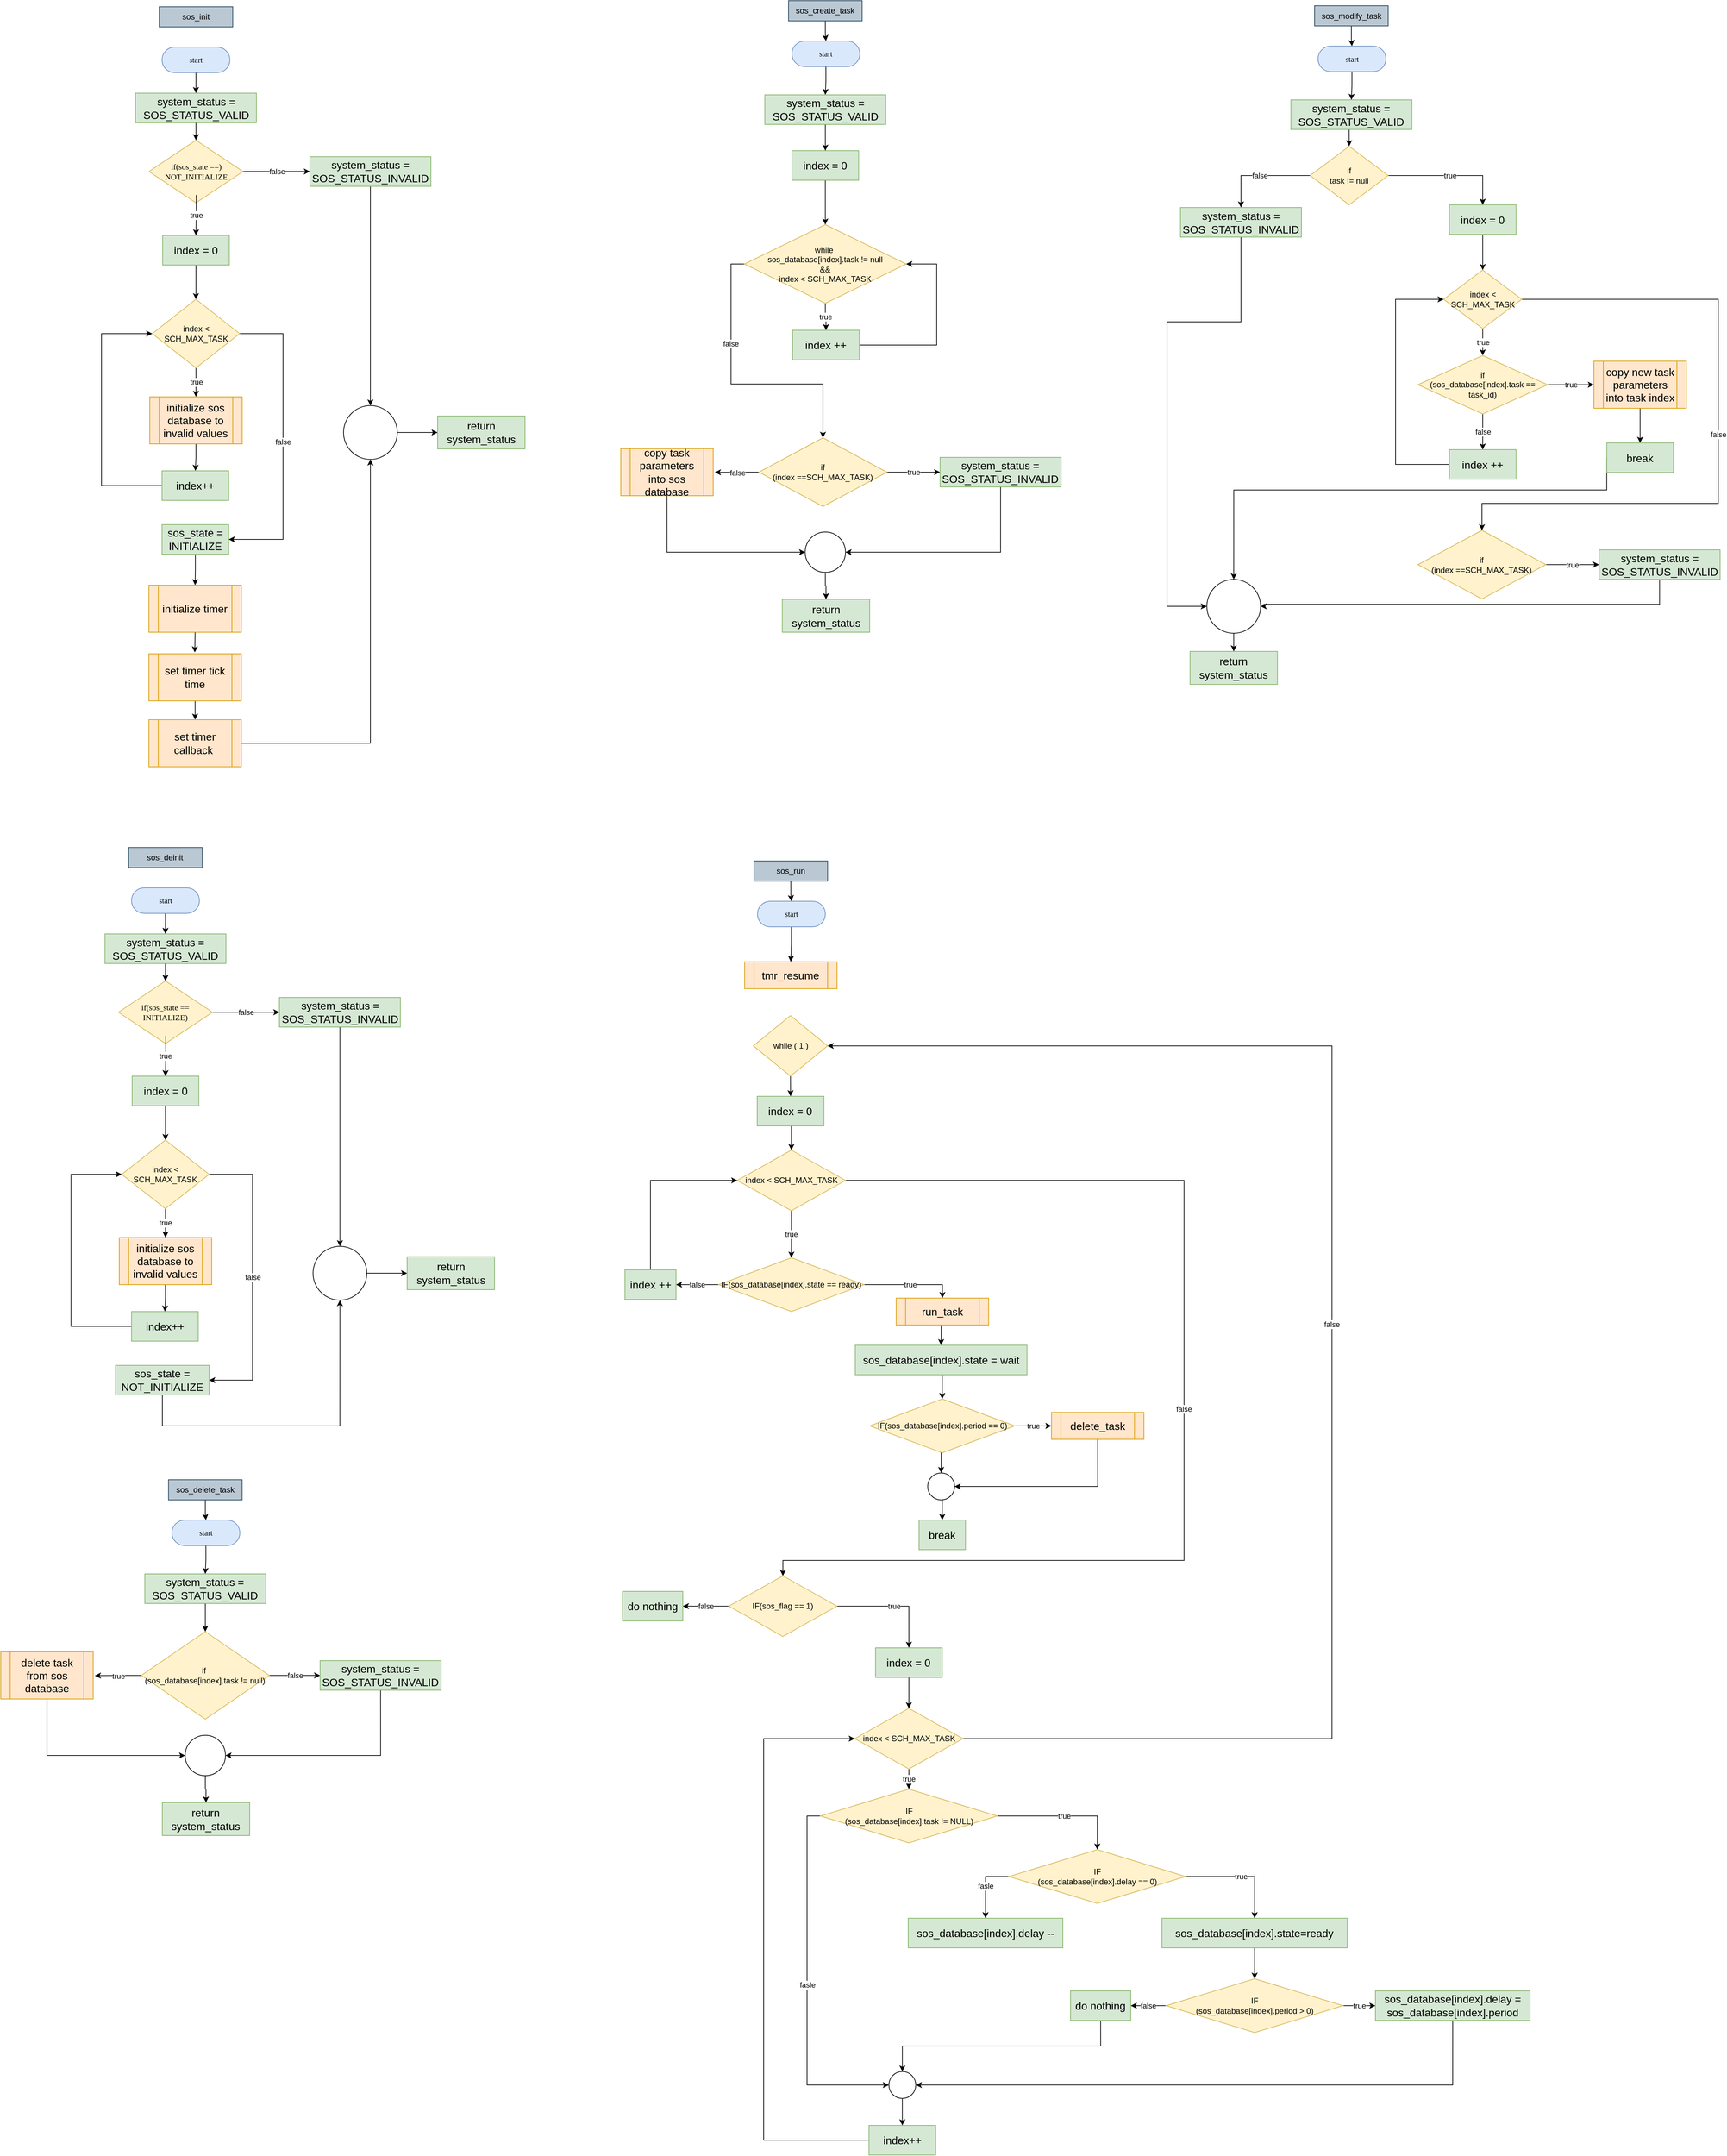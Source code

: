 <mxfile version="21.3.2" type="device">
  <diagram name="Page-1" id="KrQHNCOEYRzQzY0TpuqV">
    <mxGraphModel dx="7800" dy="4460" grid="1" gridSize="10" guides="1" tooltips="1" connect="1" arrows="1" fold="1" page="1" pageScale="1" pageWidth="850" pageHeight="1100" math="0" shadow="0">
      <root>
        <mxCell id="0" />
        <mxCell id="1" parent="0" />
        <mxCell id="AG-kQNDHsoZw1lX50ARX-52" style="edgeStyle=orthogonalEdgeStyle;rounded=0;orthogonalLoop=1;jettySize=auto;html=1;exitX=0.5;exitY=1;exitDx=0;exitDy=0;exitPerimeter=0;entryX=0.5;entryY=0;entryDx=0;entryDy=0;" edge="1" parent="1" source="AG-kQNDHsoZw1lX50ARX-20" target="AG-kQNDHsoZw1lX50ARX-51">
          <mxGeometry relative="1" as="geometry" />
        </mxCell>
        <UserObject label="&lt;div style=&quot;font-size: 1px&quot;&gt;&lt;font style=&quot;font-size: 11.29px; direction: ltr; letter-spacing: 0px; line-height: 120%; opacity: 1;&quot;&gt;start&lt;/font&gt;&lt;/div&gt;" Function="EN_DIO_Error_T DIO_init(uint8_t pinNumber, EN_DIO_PORT_T portNumber, EN_DIO_DIRECTION_T direction);" tags="Flowchart" id="AG-kQNDHsoZw1lX50ARX-20">
          <mxCell style="verticalAlign=middle;align=center;overflow=width;vsdxID=30;fillColor=#dae8fc;shape=stencil(tVLREoIgEPwaHnEQxsl3s/9gEpSJwDko7e+DsEkze2l627vdu5uFRaxyHe8FosR5sCcxqMZ3iO0Rpcp0ApQPCLEasUpaEC3Yi2lS3fOojOhsr3HDmObyMtsVcYqS29Qh5FEfklwrM5OXeUa/yjkcAwfr7TDpiyTfXvjkMR+Vw2A998qaBac5tAKHU1hq3i4oNwjRr9ofvayt/+Rk+yX/4iWA159KpXWKxJx/z0Bopfyw+g4=);strokeColor=#6c8ebf;spacingTop=-1;spacingBottom=-1;spacingLeft=-1;spacingRight=-1;points=[[0.5,1,0],[0.5,0,0],[0,0.5,0],[1,0.5,0]];labelBackgroundColor=none;rounded=1;html=1;whiteSpace=wrap;fontFamily=Calibri;" vertex="1" parent="1">
            <mxGeometry x="-2355" y="-1610" width="101" height="38" as="geometry" />
          </mxCell>
        </UserObject>
        <mxCell id="AG-kQNDHsoZw1lX50ARX-21" value="sos_init" style="text;html=1;align=center;verticalAlign=middle;whiteSpace=wrap;rounded=0;strokeColor=#23445d;fillColor=#bac8d3;" vertex="1" parent="1">
          <mxGeometry x="-2359.24" y="-1670" width="109.49" height="30" as="geometry" />
        </mxCell>
        <mxCell id="AG-kQNDHsoZw1lX50ARX-50" value="false" style="edgeStyle=orthogonalEdgeStyle;rounded=0;orthogonalLoop=1;jettySize=auto;html=1;exitX=1;exitY=0.5;exitDx=0;exitDy=0;exitPerimeter=0;entryX=0;entryY=0.5;entryDx=0;entryDy=0;" edge="1" parent="1" source="AG-kQNDHsoZw1lX50ARX-22" target="AG-kQNDHsoZw1lX50ARX-49">
          <mxGeometry relative="1" as="geometry" />
        </mxCell>
        <UserObject label="if(sos_state ==) NOT_INITIALIZE" Function="EN_DIO_Error_T DIO_init(uint8_t pinNumber, EN_DIO_PORT_T portNumber, EN_DIO_DIRECTION_T direction);" tags="Flowchart" id="AG-kQNDHsoZw1lX50ARX-22">
          <mxCell style="vsdxID=219;fillColor=#fff2cc;shape=stencil(UzV2Ls5ILEhVNTIoLinKz04tz0wpyVA1dlE1MsrMy0gtyiwBslSNXVWNndPyi1LTi/JL81Ig/IJEkEoQKze/DGRCBUSfAUiHkUElhGcK4bpBVOZk5iGpNEVVikeloQHZpsK0YlWLz1QgA+HFtMycHEgIIcujBwlQCBKcxq4A);strokeColor=#d6b656;spacingTop=-1;spacingBottom=-1;spacingLeft=-1;spacingRight=-1;points=[[0,0.5,0],[1,0.5,0],[0.5,0,0],[0.5,1,0]];labelBackgroundColor=none;rounded=1;html=1;whiteSpace=wrap;fontFamily=Calibri;" vertex="1" parent="1">
            <mxGeometry x="-2374.5" y="-1471.5" width="140" height="93" as="geometry" />
          </mxCell>
        </UserObject>
        <mxCell id="AG-kQNDHsoZw1lX50ARX-23" value="&lt;div style=&quot;font-size: 1px&quot;&gt;&lt;br&gt;&lt;/div&gt;" style="text;vsdxID=219;fillColor=none;gradientColor=none;strokeColor=none;spacingTop=-1;spacingBottom=-1;spacingLeft=-1;spacingRight=-1;points=[[0,0.5,0],[1,0.5,0],[0.5,0,0],[0.5,1,0]];labelBackgroundColor=none;rounded=1;html=1;whiteSpace=wrap;verticalAlign=middle;align=center;overflow=width;;html=1;fontColor=#000000;fontFamily=Calibri;" vertex="1" parent="AG-kQNDHsoZw1lX50ARX-22">
          <mxGeometry x="11.741" y="11.417" width="117.364" height="69.934" as="geometry" />
        </mxCell>
        <mxCell id="AG-kQNDHsoZw1lX50ARX-48" style="edgeStyle=orthogonalEdgeStyle;rounded=0;orthogonalLoop=1;jettySize=auto;html=1;exitX=0.5;exitY=1;exitDx=0;exitDy=0;" edge="1" parent="1" source="AG-kQNDHsoZw1lX50ARX-25" target="AG-kQNDHsoZw1lX50ARX-28">
          <mxGeometry relative="1" as="geometry" />
        </mxCell>
        <mxCell id="AG-kQNDHsoZw1lX50ARX-25" value="index = 0" style="rounded=0;whiteSpace=wrap;html=1;fontSize=16;fillColor=#d5e8d4;strokeColor=#82b366;" vertex="1" parent="1">
          <mxGeometry x="-2354.12" y="-1330" width="99.25" height="44" as="geometry" />
        </mxCell>
        <mxCell id="AG-kQNDHsoZw1lX50ARX-32" value="true" style="edgeStyle=orthogonalEdgeStyle;rounded=0;orthogonalLoop=1;jettySize=auto;html=1;exitX=0.5;exitY=1;exitDx=0;exitDy=0;entryX=0.5;entryY=0;entryDx=0;entryDy=0;" edge="1" parent="1" source="AG-kQNDHsoZw1lX50ARX-28" target="AG-kQNDHsoZw1lX50ARX-30">
          <mxGeometry relative="1" as="geometry" />
        </mxCell>
        <mxCell id="AG-kQNDHsoZw1lX50ARX-46" value="false" style="edgeStyle=orthogonalEdgeStyle;rounded=0;orthogonalLoop=1;jettySize=auto;html=1;exitX=1;exitY=0.5;exitDx=0;exitDy=0;entryX=1;entryY=0.5;entryDx=0;entryDy=0;" edge="1" parent="1" source="AG-kQNDHsoZw1lX50ARX-28" target="AG-kQNDHsoZw1lX50ARX-37">
          <mxGeometry relative="1" as="geometry">
            <Array as="points">
              <mxPoint x="-2175" y="-1184" />
              <mxPoint x="-2175" y="-878" />
            </Array>
          </mxGeometry>
        </mxCell>
        <mxCell id="AG-kQNDHsoZw1lX50ARX-28" value="index &amp;lt; SCH_MAX_TASK" style="rhombus;whiteSpace=wrap;html=1;fillColor=#fff2cc;strokeColor=#d6b656;" vertex="1" parent="1">
          <mxGeometry x="-2369.5" y="-1235" width="130" height="102" as="geometry" />
        </mxCell>
        <mxCell id="AG-kQNDHsoZw1lX50ARX-33" style="edgeStyle=orthogonalEdgeStyle;rounded=0;orthogonalLoop=1;jettySize=auto;html=1;exitX=0.5;exitY=1;exitDx=0;exitDy=0;entryX=0.5;entryY=0;entryDx=0;entryDy=0;" edge="1" parent="1" source="AG-kQNDHsoZw1lX50ARX-30" target="AG-kQNDHsoZw1lX50ARX-31">
          <mxGeometry relative="1" as="geometry" />
        </mxCell>
        <mxCell id="AG-kQNDHsoZw1lX50ARX-30" value="initialize sos database to invalid values" style="shape=process;whiteSpace=wrap;html=1;backgroundOutline=1;fontSize=16;fillColor=#ffe6cc;strokeColor=#d79b00;" vertex="1" parent="1">
          <mxGeometry x="-2373.24" y="-1090" width="137.49" height="70" as="geometry" />
        </mxCell>
        <mxCell id="AG-kQNDHsoZw1lX50ARX-45" style="edgeStyle=orthogonalEdgeStyle;rounded=0;orthogonalLoop=1;jettySize=auto;html=1;exitX=0;exitY=0.5;exitDx=0;exitDy=0;entryX=0;entryY=0.5;entryDx=0;entryDy=0;" edge="1" parent="1" source="AG-kQNDHsoZw1lX50ARX-31" target="AG-kQNDHsoZw1lX50ARX-28">
          <mxGeometry relative="1" as="geometry">
            <Array as="points">
              <mxPoint x="-2445" y="-958" />
              <mxPoint x="-2445" y="-1184" />
            </Array>
          </mxGeometry>
        </mxCell>
        <mxCell id="AG-kQNDHsoZw1lX50ARX-31" value="index++" style="rounded=0;whiteSpace=wrap;html=1;fontSize=16;fillColor=#d5e8d4;strokeColor=#82b366;" vertex="1" parent="1">
          <mxGeometry x="-2355" y="-980" width="99.25" height="44" as="geometry" />
        </mxCell>
        <mxCell id="AG-kQNDHsoZw1lX50ARX-42" style="edgeStyle=orthogonalEdgeStyle;rounded=0;orthogonalLoop=1;jettySize=auto;html=1;exitX=0.5;exitY=1;exitDx=0;exitDy=0;entryX=0.5;entryY=0;entryDx=0;entryDy=0;" edge="1" parent="1" source="AG-kQNDHsoZw1lX50ARX-37" target="AG-kQNDHsoZw1lX50ARX-39">
          <mxGeometry relative="1" as="geometry" />
        </mxCell>
        <mxCell id="AG-kQNDHsoZw1lX50ARX-37" value="sos_state = INITIALIZE" style="rounded=0;whiteSpace=wrap;html=1;fontSize=16;fillColor=#d5e8d4;strokeColor=#82b366;" vertex="1" parent="1">
          <mxGeometry x="-2355" y="-900" width="99.25" height="44" as="geometry" />
        </mxCell>
        <mxCell id="AG-kQNDHsoZw1lX50ARX-43" style="edgeStyle=orthogonalEdgeStyle;rounded=0;orthogonalLoop=1;jettySize=auto;html=1;exitX=0.5;exitY=1;exitDx=0;exitDy=0;" edge="1" parent="1" source="AG-kQNDHsoZw1lX50ARX-39">
          <mxGeometry relative="1" as="geometry">
            <mxPoint x="-2306.25" y="-710" as="targetPoint" />
          </mxGeometry>
        </mxCell>
        <mxCell id="AG-kQNDHsoZw1lX50ARX-39" value="initialize timer" style="shape=process;whiteSpace=wrap;html=1;backgroundOutline=1;fontSize=16;fillColor=#ffe6cc;strokeColor=#d79b00;" vertex="1" parent="1">
          <mxGeometry x="-2374.5" y="-810" width="137.49" height="70" as="geometry" />
        </mxCell>
        <mxCell id="AG-kQNDHsoZw1lX50ARX-44" style="edgeStyle=orthogonalEdgeStyle;rounded=0;orthogonalLoop=1;jettySize=auto;html=1;exitX=0.5;exitY=1;exitDx=0;exitDy=0;entryX=0.5;entryY=0;entryDx=0;entryDy=0;" edge="1" parent="1" source="AG-kQNDHsoZw1lX50ARX-40" target="AG-kQNDHsoZw1lX50ARX-41">
          <mxGeometry relative="1" as="geometry" />
        </mxCell>
        <mxCell id="AG-kQNDHsoZw1lX50ARX-40" value="set timer tick time" style="shape=process;whiteSpace=wrap;html=1;backgroundOutline=1;fontSize=16;fillColor=#ffe6cc;strokeColor=#d79b00;" vertex="1" parent="1">
          <mxGeometry x="-2374.5" y="-708" width="137.49" height="70" as="geometry" />
        </mxCell>
        <mxCell id="AG-kQNDHsoZw1lX50ARX-56" style="edgeStyle=orthogonalEdgeStyle;rounded=0;orthogonalLoop=1;jettySize=auto;html=1;exitX=1;exitY=0.5;exitDx=0;exitDy=0;entryX=0.5;entryY=1;entryDx=0;entryDy=0;" edge="1" parent="1" source="AG-kQNDHsoZw1lX50ARX-41" target="AG-kQNDHsoZw1lX50ARX-54">
          <mxGeometry relative="1" as="geometry" />
        </mxCell>
        <mxCell id="AG-kQNDHsoZw1lX50ARX-41" value="set timer callback&amp;nbsp;" style="shape=process;whiteSpace=wrap;html=1;backgroundOutline=1;fontSize=16;fillColor=#ffe6cc;strokeColor=#d79b00;" vertex="1" parent="1">
          <mxGeometry x="-2374.5" y="-610" width="137.49" height="70" as="geometry" />
        </mxCell>
        <mxCell id="AG-kQNDHsoZw1lX50ARX-47" value="true" style="edgeStyle=orthogonalEdgeStyle;rounded=0;orthogonalLoop=1;jettySize=auto;html=1;entryX=0.5;entryY=0;entryDx=0;entryDy=0;" edge="1" parent="1" source="AG-kQNDHsoZw1lX50ARX-23" target="AG-kQNDHsoZw1lX50ARX-25">
          <mxGeometry relative="1" as="geometry" />
        </mxCell>
        <mxCell id="AG-kQNDHsoZw1lX50ARX-55" style="edgeStyle=orthogonalEdgeStyle;rounded=0;orthogonalLoop=1;jettySize=auto;html=1;exitX=0.5;exitY=1;exitDx=0;exitDy=0;entryX=0.5;entryY=0;entryDx=0;entryDy=0;" edge="1" parent="1" source="AG-kQNDHsoZw1lX50ARX-49" target="AG-kQNDHsoZw1lX50ARX-54">
          <mxGeometry relative="1" as="geometry" />
        </mxCell>
        <mxCell id="AG-kQNDHsoZw1lX50ARX-49" value="system_status = SOS_STATUS_INVALID" style="rounded=0;whiteSpace=wrap;html=1;fontSize=16;fillColor=#d5e8d4;strokeColor=#82b366;" vertex="1" parent="1">
          <mxGeometry x="-2135" y="-1447" width="180" height="44" as="geometry" />
        </mxCell>
        <mxCell id="AG-kQNDHsoZw1lX50ARX-53" style="edgeStyle=orthogonalEdgeStyle;rounded=0;orthogonalLoop=1;jettySize=auto;html=1;exitX=0.5;exitY=1;exitDx=0;exitDy=0;entryX=0.5;entryY=0;entryDx=0;entryDy=0;entryPerimeter=0;" edge="1" parent="1" source="AG-kQNDHsoZw1lX50ARX-51" target="AG-kQNDHsoZw1lX50ARX-22">
          <mxGeometry relative="1" as="geometry" />
        </mxCell>
        <mxCell id="AG-kQNDHsoZw1lX50ARX-51" value="system_status = SOS_STATUS_VALID" style="rounded=0;whiteSpace=wrap;html=1;fontSize=16;fillColor=#d5e8d4;strokeColor=#82b366;" vertex="1" parent="1">
          <mxGeometry x="-2394.5" y="-1541.5" width="180" height="44" as="geometry" />
        </mxCell>
        <mxCell id="AG-kQNDHsoZw1lX50ARX-58" style="edgeStyle=orthogonalEdgeStyle;rounded=0;orthogonalLoop=1;jettySize=auto;html=1;exitX=1;exitY=0.5;exitDx=0;exitDy=0;entryX=0;entryY=0.5;entryDx=0;entryDy=0;" edge="1" parent="1" source="AG-kQNDHsoZw1lX50ARX-54" target="AG-kQNDHsoZw1lX50ARX-57">
          <mxGeometry relative="1" as="geometry" />
        </mxCell>
        <mxCell id="AG-kQNDHsoZw1lX50ARX-54" value="" style="ellipse;whiteSpace=wrap;html=1;aspect=fixed;" vertex="1" parent="1">
          <mxGeometry x="-2085" y="-1077" width="80" height="80" as="geometry" />
        </mxCell>
        <mxCell id="AG-kQNDHsoZw1lX50ARX-57" value="return system_status" style="rounded=0;whiteSpace=wrap;html=1;fontSize=16;fillColor=#d5e8d4;strokeColor=#82b366;" vertex="1" parent="1">
          <mxGeometry x="-1945" y="-1061.5" width="130" height="49" as="geometry" />
        </mxCell>
        <mxCell id="AG-kQNDHsoZw1lX50ARX-59" style="edgeStyle=orthogonalEdgeStyle;rounded=0;orthogonalLoop=1;jettySize=auto;html=1;exitX=0.5;exitY=1;exitDx=0;exitDy=0;exitPerimeter=0;entryX=0.5;entryY=0;entryDx=0;entryDy=0;" edge="1" parent="1" source="AG-kQNDHsoZw1lX50ARX-60" target="AG-kQNDHsoZw1lX50ARX-86">
          <mxGeometry relative="1" as="geometry" />
        </mxCell>
        <UserObject label="&lt;div style=&quot;font-size: 1px&quot;&gt;&lt;font style=&quot;font-size: 11.29px; direction: ltr; letter-spacing: 0px; line-height: 120%; opacity: 1;&quot;&gt;start&lt;/font&gt;&lt;/div&gt;" Function="EN_DIO_Error_T DIO_init(uint8_t pinNumber, EN_DIO_PORT_T portNumber, EN_DIO_DIRECTION_T direction);" tags="Flowchart" id="AG-kQNDHsoZw1lX50ARX-60">
          <mxCell style="verticalAlign=middle;align=center;overflow=width;vsdxID=30;fillColor=#dae8fc;shape=stencil(tVLREoIgEPwaHnEQxsl3s/9gEpSJwDko7e+DsEkze2l627vdu5uFRaxyHe8FosR5sCcxqMZ3iO0Rpcp0ApQPCLEasUpaEC3Yi2lS3fOojOhsr3HDmObyMtsVcYqS29Qh5FEfklwrM5OXeUa/yjkcAwfr7TDpiyTfXvjkMR+Vw2A998qaBac5tAKHU1hq3i4oNwjRr9ofvayt/+Rk+yX/4iWA159KpXWKxJx/z0Bopfyw+g4=);strokeColor=#6c8ebf;spacingTop=-1;spacingBottom=-1;spacingLeft=-1;spacingRight=-1;points=[[0.5,1,0],[0.5,0,0],[0,0.5,0],[1,0.5,0]];labelBackgroundColor=none;rounded=1;html=1;whiteSpace=wrap;fontFamily=Calibri;" vertex="1" parent="1">
            <mxGeometry x="-2400.36" y="-360" width="101" height="38" as="geometry" />
          </mxCell>
        </UserObject>
        <mxCell id="AG-kQNDHsoZw1lX50ARX-61" value="sos_deinit" style="text;html=1;align=center;verticalAlign=middle;whiteSpace=wrap;rounded=0;strokeColor=#23445d;fillColor=#bac8d3;" vertex="1" parent="1">
          <mxGeometry x="-2404.6" y="-420" width="109.49" height="30" as="geometry" />
        </mxCell>
        <mxCell id="AG-kQNDHsoZw1lX50ARX-62" value="false" style="edgeStyle=orthogonalEdgeStyle;rounded=0;orthogonalLoop=1;jettySize=auto;html=1;exitX=1;exitY=0.5;exitDx=0;exitDy=0;exitPerimeter=0;entryX=0;entryY=0.5;entryDx=0;entryDy=0;" edge="1" parent="1" source="AG-kQNDHsoZw1lX50ARX-63" target="AG-kQNDHsoZw1lX50ARX-84">
          <mxGeometry relative="1" as="geometry" />
        </mxCell>
        <UserObject label="if(sos_state == INITIALIZE)" Function="EN_DIO_Error_T DIO_init(uint8_t pinNumber, EN_DIO_PORT_T portNumber, EN_DIO_DIRECTION_T direction);" tags="Flowchart" id="AG-kQNDHsoZw1lX50ARX-63">
          <mxCell style="vsdxID=219;fillColor=#fff2cc;shape=stencil(UzV2Ls5ILEhVNTIoLinKz04tz0wpyVA1dlE1MsrMy0gtyiwBslSNXVWNndPyi1LTi/JL81Ig/IJEkEoQKze/DGRCBUSfAUiHkUElhGcK4bpBVOZk5iGpNEVVikeloQHZpsK0YlWLz1QgA+HFtMycHEgIIcujBwlQCBKcxq4A);strokeColor=#d6b656;spacingTop=-1;spacingBottom=-1;spacingLeft=-1;spacingRight=-1;points=[[0,0.5,0],[1,0.5,0],[0.5,0,0],[0.5,1,0]];labelBackgroundColor=none;rounded=1;html=1;whiteSpace=wrap;fontFamily=Calibri;" vertex="1" parent="1">
            <mxGeometry x="-2419.86" y="-221.5" width="140" height="93" as="geometry" />
          </mxCell>
        </UserObject>
        <mxCell id="AG-kQNDHsoZw1lX50ARX-64" value="&lt;div style=&quot;font-size: 1px&quot;&gt;&lt;br&gt;&lt;/div&gt;" style="text;vsdxID=219;fillColor=none;gradientColor=none;strokeColor=none;spacingTop=-1;spacingBottom=-1;spacingLeft=-1;spacingRight=-1;points=[[0,0.5,0],[1,0.5,0],[0.5,0,0],[0.5,1,0]];labelBackgroundColor=none;rounded=1;html=1;whiteSpace=wrap;verticalAlign=middle;align=center;overflow=width;;html=1;fontColor=#000000;fontFamily=Calibri;" vertex="1" parent="AG-kQNDHsoZw1lX50ARX-63">
          <mxGeometry x="11.741" y="11.417" width="117.364" height="69.934" as="geometry" />
        </mxCell>
        <mxCell id="AG-kQNDHsoZw1lX50ARX-65" style="edgeStyle=orthogonalEdgeStyle;rounded=0;orthogonalLoop=1;jettySize=auto;html=1;exitX=0.5;exitY=1;exitDx=0;exitDy=0;" edge="1" parent="1" source="AG-kQNDHsoZw1lX50ARX-66" target="AG-kQNDHsoZw1lX50ARX-69">
          <mxGeometry relative="1" as="geometry" />
        </mxCell>
        <mxCell id="AG-kQNDHsoZw1lX50ARX-66" value="index = 0" style="rounded=0;whiteSpace=wrap;html=1;fontSize=16;fillColor=#d5e8d4;strokeColor=#82b366;" vertex="1" parent="1">
          <mxGeometry x="-2399.48" y="-80" width="99.25" height="44" as="geometry" />
        </mxCell>
        <mxCell id="AG-kQNDHsoZw1lX50ARX-67" value="true" style="edgeStyle=orthogonalEdgeStyle;rounded=0;orthogonalLoop=1;jettySize=auto;html=1;exitX=0.5;exitY=1;exitDx=0;exitDy=0;entryX=0.5;entryY=0;entryDx=0;entryDy=0;" edge="1" parent="1" source="AG-kQNDHsoZw1lX50ARX-69" target="AG-kQNDHsoZw1lX50ARX-71">
          <mxGeometry relative="1" as="geometry" />
        </mxCell>
        <mxCell id="AG-kQNDHsoZw1lX50ARX-68" value="false" style="edgeStyle=orthogonalEdgeStyle;rounded=0;orthogonalLoop=1;jettySize=auto;html=1;exitX=1;exitY=0.5;exitDx=0;exitDy=0;entryX=1;entryY=0.5;entryDx=0;entryDy=0;" edge="1" parent="1" source="AG-kQNDHsoZw1lX50ARX-69" target="AG-kQNDHsoZw1lX50ARX-75">
          <mxGeometry relative="1" as="geometry">
            <Array as="points">
              <mxPoint x="-2220.36" y="66" />
              <mxPoint x="-2220.36" y="372" />
            </Array>
          </mxGeometry>
        </mxCell>
        <mxCell id="AG-kQNDHsoZw1lX50ARX-69" value="index &amp;lt; SCH_MAX_TASK" style="rhombus;whiteSpace=wrap;html=1;fillColor=#fff2cc;strokeColor=#d6b656;" vertex="1" parent="1">
          <mxGeometry x="-2414.86" y="15" width="130" height="102" as="geometry" />
        </mxCell>
        <mxCell id="AG-kQNDHsoZw1lX50ARX-70" style="edgeStyle=orthogonalEdgeStyle;rounded=0;orthogonalLoop=1;jettySize=auto;html=1;exitX=0.5;exitY=1;exitDx=0;exitDy=0;entryX=0.5;entryY=0;entryDx=0;entryDy=0;" edge="1" parent="1" source="AG-kQNDHsoZw1lX50ARX-71" target="AG-kQNDHsoZw1lX50ARX-73">
          <mxGeometry relative="1" as="geometry" />
        </mxCell>
        <mxCell id="AG-kQNDHsoZw1lX50ARX-71" value="initialize sos database to invalid values" style="shape=process;whiteSpace=wrap;html=1;backgroundOutline=1;fontSize=16;fillColor=#ffe6cc;strokeColor=#d79b00;" vertex="1" parent="1">
          <mxGeometry x="-2418.6" y="160" width="137.49" height="70" as="geometry" />
        </mxCell>
        <mxCell id="AG-kQNDHsoZw1lX50ARX-72" style="edgeStyle=orthogonalEdgeStyle;rounded=0;orthogonalLoop=1;jettySize=auto;html=1;exitX=0;exitY=0.5;exitDx=0;exitDy=0;entryX=0;entryY=0.5;entryDx=0;entryDy=0;" edge="1" parent="1" source="AG-kQNDHsoZw1lX50ARX-73" target="AG-kQNDHsoZw1lX50ARX-69">
          <mxGeometry relative="1" as="geometry">
            <Array as="points">
              <mxPoint x="-2490.36" y="292" />
              <mxPoint x="-2490.36" y="66" />
            </Array>
          </mxGeometry>
        </mxCell>
        <mxCell id="AG-kQNDHsoZw1lX50ARX-73" value="index++" style="rounded=0;whiteSpace=wrap;html=1;fontSize=16;fillColor=#d5e8d4;strokeColor=#82b366;" vertex="1" parent="1">
          <mxGeometry x="-2400.36" y="270" width="99.25" height="44" as="geometry" />
        </mxCell>
        <mxCell id="AG-kQNDHsoZw1lX50ARX-90" style="edgeStyle=orthogonalEdgeStyle;rounded=0;orthogonalLoop=1;jettySize=auto;html=1;exitX=0.5;exitY=1;exitDx=0;exitDy=0;entryX=0.5;entryY=1;entryDx=0;entryDy=0;" edge="1" parent="1" source="AG-kQNDHsoZw1lX50ARX-75" target="AG-kQNDHsoZw1lX50ARX-88">
          <mxGeometry relative="1" as="geometry">
            <Array as="points">
              <mxPoint x="-2354.36" y="440" />
              <mxPoint x="-2090.36" y="440" />
            </Array>
          </mxGeometry>
        </mxCell>
        <mxCell id="AG-kQNDHsoZw1lX50ARX-75" value="sos_state = NOT_INITIALIZE" style="rounded=0;whiteSpace=wrap;html=1;fontSize=16;fillColor=#d5e8d4;strokeColor=#82b366;" vertex="1" parent="1">
          <mxGeometry x="-2424.11" y="350" width="139.25" height="44" as="geometry" />
        </mxCell>
        <mxCell id="AG-kQNDHsoZw1lX50ARX-82" value="true" style="edgeStyle=orthogonalEdgeStyle;rounded=0;orthogonalLoop=1;jettySize=auto;html=1;entryX=0.5;entryY=0;entryDx=0;entryDy=0;" edge="1" parent="1" source="AG-kQNDHsoZw1lX50ARX-64" target="AG-kQNDHsoZw1lX50ARX-66">
          <mxGeometry relative="1" as="geometry" />
        </mxCell>
        <mxCell id="AG-kQNDHsoZw1lX50ARX-83" style="edgeStyle=orthogonalEdgeStyle;rounded=0;orthogonalLoop=1;jettySize=auto;html=1;exitX=0.5;exitY=1;exitDx=0;exitDy=0;entryX=0.5;entryY=0;entryDx=0;entryDy=0;" edge="1" parent="1" source="AG-kQNDHsoZw1lX50ARX-84" target="AG-kQNDHsoZw1lX50ARX-88">
          <mxGeometry relative="1" as="geometry" />
        </mxCell>
        <mxCell id="AG-kQNDHsoZw1lX50ARX-84" value="system_status = SOS_STATUS_INVALID" style="rounded=0;whiteSpace=wrap;html=1;fontSize=16;fillColor=#d5e8d4;strokeColor=#82b366;" vertex="1" parent="1">
          <mxGeometry x="-2180.36" y="-197" width="180" height="44" as="geometry" />
        </mxCell>
        <mxCell id="AG-kQNDHsoZw1lX50ARX-85" style="edgeStyle=orthogonalEdgeStyle;rounded=0;orthogonalLoop=1;jettySize=auto;html=1;exitX=0.5;exitY=1;exitDx=0;exitDy=0;entryX=0.5;entryY=0;entryDx=0;entryDy=0;entryPerimeter=0;" edge="1" parent="1" source="AG-kQNDHsoZw1lX50ARX-86" target="AG-kQNDHsoZw1lX50ARX-63">
          <mxGeometry relative="1" as="geometry" />
        </mxCell>
        <mxCell id="AG-kQNDHsoZw1lX50ARX-86" value="system_status = SOS_STATUS_VALID" style="rounded=0;whiteSpace=wrap;html=1;fontSize=16;fillColor=#d5e8d4;strokeColor=#82b366;" vertex="1" parent="1">
          <mxGeometry x="-2439.86" y="-291.5" width="180" height="44" as="geometry" />
        </mxCell>
        <mxCell id="AG-kQNDHsoZw1lX50ARX-87" style="edgeStyle=orthogonalEdgeStyle;rounded=0;orthogonalLoop=1;jettySize=auto;html=1;exitX=1;exitY=0.5;exitDx=0;exitDy=0;entryX=0;entryY=0.5;entryDx=0;entryDy=0;" edge="1" parent="1" source="AG-kQNDHsoZw1lX50ARX-88" target="AG-kQNDHsoZw1lX50ARX-89">
          <mxGeometry relative="1" as="geometry" />
        </mxCell>
        <mxCell id="AG-kQNDHsoZw1lX50ARX-88" value="" style="ellipse;whiteSpace=wrap;html=1;aspect=fixed;" vertex="1" parent="1">
          <mxGeometry x="-2130.36" y="173" width="80" height="80" as="geometry" />
        </mxCell>
        <mxCell id="AG-kQNDHsoZw1lX50ARX-89" value="return system_status" style="rounded=0;whiteSpace=wrap;html=1;fontSize=16;fillColor=#d5e8d4;strokeColor=#82b366;" vertex="1" parent="1">
          <mxGeometry x="-1990.36" y="188.5" width="130" height="49" as="geometry" />
        </mxCell>
        <mxCell id="AG-kQNDHsoZw1lX50ARX-115" style="edgeStyle=orthogonalEdgeStyle;rounded=0;orthogonalLoop=1;jettySize=auto;html=1;exitX=0.5;exitY=1;exitDx=0;exitDy=0;" edge="1" parent="1" source="AG-kQNDHsoZw1lX50ARX-91" target="AG-kQNDHsoZw1lX50ARX-92">
          <mxGeometry relative="1" as="geometry" />
        </mxCell>
        <mxCell id="AG-kQNDHsoZw1lX50ARX-91" value="sos_create_task" style="text;html=1;align=center;verticalAlign=middle;whiteSpace=wrap;rounded=0;strokeColor=#23445d;fillColor=#bac8d3;" vertex="1" parent="1">
          <mxGeometry x="-1423.07" y="-1679" width="109.49" height="30" as="geometry" />
        </mxCell>
        <mxCell id="AG-kQNDHsoZw1lX50ARX-114" style="edgeStyle=orthogonalEdgeStyle;rounded=0;orthogonalLoop=1;jettySize=auto;html=1;exitX=0.5;exitY=1;exitDx=0;exitDy=0;exitPerimeter=0;entryX=0.5;entryY=0;entryDx=0;entryDy=0;" edge="1" parent="1" source="AG-kQNDHsoZw1lX50ARX-92" target="AG-kQNDHsoZw1lX50ARX-112">
          <mxGeometry relative="1" as="geometry" />
        </mxCell>
        <UserObject label="&lt;div style=&quot;font-size: 1px&quot;&gt;&lt;font style=&quot;font-size: 11.29px; direction: ltr; letter-spacing: 0px; line-height: 120%; opacity: 1;&quot;&gt;start&lt;/font&gt;&lt;/div&gt;" Function="EN_DIO_Error_T DIO_init(uint8_t pinNumber, EN_DIO_PORT_T portNumber, EN_DIO_DIRECTION_T direction);" tags="Flowchart" id="AG-kQNDHsoZw1lX50ARX-92">
          <mxCell style="verticalAlign=middle;align=center;overflow=width;vsdxID=30;fillColor=#dae8fc;shape=stencil(tVLREoIgEPwaHnEQxsl3s/9gEpSJwDko7e+DsEkze2l627vdu5uFRaxyHe8FosR5sCcxqMZ3iO0Rpcp0ApQPCLEasUpaEC3Yi2lS3fOojOhsr3HDmObyMtsVcYqS29Qh5FEfklwrM5OXeUa/yjkcAwfr7TDpiyTfXvjkMR+Vw2A998qaBac5tAKHU1hq3i4oNwjRr9ofvayt/+Rk+yX/4iWA159KpXWKxJx/z0Bopfyw+g4=);strokeColor=#6c8ebf;spacingTop=-1;spacingBottom=-1;spacingLeft=-1;spacingRight=-1;points=[[0.5,1,0],[0.5,0,0],[0,0.5,0],[1,0.5,0]];labelBackgroundColor=none;rounded=1;html=1;whiteSpace=wrap;fontFamily=Calibri;" vertex="1" parent="1">
            <mxGeometry x="-1417.95" y="-1619" width="101" height="38" as="geometry" />
          </mxCell>
        </UserObject>
        <mxCell id="AG-kQNDHsoZw1lX50ARX-104" value="true" style="edgeStyle=orthogonalEdgeStyle;rounded=0;orthogonalLoop=1;jettySize=auto;html=1;exitX=0.5;exitY=1;exitDx=0;exitDy=0;entryX=0.5;entryY=0;entryDx=0;entryDy=0;" edge="1" parent="1" source="AG-kQNDHsoZw1lX50ARX-93" target="AG-kQNDHsoZw1lX50ARX-103">
          <mxGeometry relative="1" as="geometry" />
        </mxCell>
        <mxCell id="AG-kQNDHsoZw1lX50ARX-107" value="false" style="edgeStyle=orthogonalEdgeStyle;rounded=0;orthogonalLoop=1;jettySize=auto;html=1;exitX=0;exitY=0.5;exitDx=0;exitDy=0;entryX=0.5;entryY=0;entryDx=0;entryDy=0;" edge="1" parent="1" source="AG-kQNDHsoZw1lX50ARX-93" target="AG-kQNDHsoZw1lX50ARX-106">
          <mxGeometry x="-0.333" relative="1" as="geometry">
            <Array as="points">
              <mxPoint x="-1508.58" y="-1287" />
              <mxPoint x="-1508.58" y="-1109" />
              <mxPoint x="-1371.58" y="-1109" />
            </Array>
            <mxPoint as="offset" />
          </mxGeometry>
        </mxCell>
        <mxCell id="AG-kQNDHsoZw1lX50ARX-93" value="while&amp;nbsp;&lt;br&gt;sos_database[index].task != null&lt;br&gt;&amp;amp;&amp;amp;&lt;br&gt;index &amp;lt; SCH_MAX_TASK" style="rhombus;whiteSpace=wrap;html=1;fillColor=#fff2cc;strokeColor=#d6b656;" vertex="1" parent="1">
          <mxGeometry x="-1488.69" y="-1346" width="240.74" height="117" as="geometry" />
        </mxCell>
        <mxCell id="AG-kQNDHsoZw1lX50ARX-102" style="edgeStyle=orthogonalEdgeStyle;rounded=0;orthogonalLoop=1;jettySize=auto;html=1;exitX=0.5;exitY=1;exitDx=0;exitDy=0;entryX=0.5;entryY=0;entryDx=0;entryDy=0;" edge="1" parent="1" source="AG-kQNDHsoZw1lX50ARX-100" target="AG-kQNDHsoZw1lX50ARX-93">
          <mxGeometry relative="1" as="geometry" />
        </mxCell>
        <mxCell id="AG-kQNDHsoZw1lX50ARX-100" value="index = 0" style="rounded=0;whiteSpace=wrap;html=1;fontSize=16;fillColor=#d5e8d4;strokeColor=#82b366;" vertex="1" parent="1">
          <mxGeometry x="-1417.95" y="-1456" width="99.25" height="44" as="geometry" />
        </mxCell>
        <mxCell id="AG-kQNDHsoZw1lX50ARX-105" style="edgeStyle=orthogonalEdgeStyle;rounded=0;orthogonalLoop=1;jettySize=auto;html=1;exitX=1;exitY=0.5;exitDx=0;exitDy=0;entryX=1;entryY=0.5;entryDx=0;entryDy=0;" edge="1" parent="1" source="AG-kQNDHsoZw1lX50ARX-103" target="AG-kQNDHsoZw1lX50ARX-93">
          <mxGeometry relative="1" as="geometry">
            <Array as="points">
              <mxPoint x="-1202.58" y="-1167" />
              <mxPoint x="-1202.58" y="-1288" />
            </Array>
          </mxGeometry>
        </mxCell>
        <mxCell id="AG-kQNDHsoZw1lX50ARX-103" value="index ++" style="rounded=0;whiteSpace=wrap;html=1;fontSize=16;fillColor=#d5e8d4;strokeColor=#82b366;" vertex="1" parent="1">
          <mxGeometry x="-1416.95" y="-1189" width="99.25" height="44" as="geometry" />
        </mxCell>
        <mxCell id="AG-kQNDHsoZw1lX50ARX-109" value="true" style="edgeStyle=orthogonalEdgeStyle;rounded=0;orthogonalLoop=1;jettySize=auto;html=1;exitX=1;exitY=0.5;exitDx=0;exitDy=0;entryX=0;entryY=0.5;entryDx=0;entryDy=0;" edge="1" parent="1" source="AG-kQNDHsoZw1lX50ARX-106" target="AG-kQNDHsoZw1lX50ARX-108">
          <mxGeometry relative="1" as="geometry" />
        </mxCell>
        <mxCell id="AG-kQNDHsoZw1lX50ARX-111" value="false" style="edgeStyle=orthogonalEdgeStyle;rounded=0;orthogonalLoop=1;jettySize=auto;html=1;exitX=0;exitY=0.5;exitDx=0;exitDy=0;" edge="1" parent="1" source="AG-kQNDHsoZw1lX50ARX-106">
          <mxGeometry relative="1" as="geometry">
            <mxPoint x="-1532.58" y="-977.667" as="targetPoint" />
          </mxGeometry>
        </mxCell>
        <mxCell id="AG-kQNDHsoZw1lX50ARX-106" value="if&lt;br&gt;(index ==SCH_MAX_TASK)" style="rhombus;whiteSpace=wrap;html=1;fillColor=#fff2cc;strokeColor=#d6b656;" vertex="1" parent="1">
          <mxGeometry x="-1467.08" y="-1029" width="190.49" height="102" as="geometry" />
        </mxCell>
        <mxCell id="AG-kQNDHsoZw1lX50ARX-117" style="edgeStyle=orthogonalEdgeStyle;rounded=0;orthogonalLoop=1;jettySize=auto;html=1;exitX=0.5;exitY=1;exitDx=0;exitDy=0;entryX=1;entryY=0.5;entryDx=0;entryDy=0;" edge="1" parent="1" source="AG-kQNDHsoZw1lX50ARX-108" target="AG-kQNDHsoZw1lX50ARX-116">
          <mxGeometry relative="1" as="geometry" />
        </mxCell>
        <mxCell id="AG-kQNDHsoZw1lX50ARX-108" value="system_status = SOS_STATUS_INVALID" style="rounded=0;whiteSpace=wrap;html=1;fontSize=16;fillColor=#d5e8d4;strokeColor=#82b366;" vertex="1" parent="1">
          <mxGeometry x="-1197.58" y="-1000" width="180" height="44" as="geometry" />
        </mxCell>
        <mxCell id="AG-kQNDHsoZw1lX50ARX-118" style="edgeStyle=orthogonalEdgeStyle;rounded=0;orthogonalLoop=1;jettySize=auto;html=1;exitX=0.5;exitY=1;exitDx=0;exitDy=0;entryX=0;entryY=0.5;entryDx=0;entryDy=0;" edge="1" parent="1" source="AG-kQNDHsoZw1lX50ARX-110" target="AG-kQNDHsoZw1lX50ARX-116">
          <mxGeometry relative="1" as="geometry" />
        </mxCell>
        <mxCell id="AG-kQNDHsoZw1lX50ARX-110" value="copy task parameters into sos database" style="shape=process;whiteSpace=wrap;html=1;backgroundOutline=1;fontSize=16;fillColor=#ffe6cc;strokeColor=#d79b00;" vertex="1" parent="1">
          <mxGeometry x="-1672.58" y="-1013" width="137.49" height="70" as="geometry" />
        </mxCell>
        <mxCell id="AG-kQNDHsoZw1lX50ARX-113" style="edgeStyle=orthogonalEdgeStyle;rounded=0;orthogonalLoop=1;jettySize=auto;html=1;exitX=0.5;exitY=1;exitDx=0;exitDy=0;" edge="1" parent="1" source="AG-kQNDHsoZw1lX50ARX-112" target="AG-kQNDHsoZw1lX50ARX-100">
          <mxGeometry relative="1" as="geometry" />
        </mxCell>
        <mxCell id="AG-kQNDHsoZw1lX50ARX-112" value="system_status = SOS_STATUS_VALID" style="rounded=0;whiteSpace=wrap;html=1;fontSize=16;fillColor=#d5e8d4;strokeColor=#82b366;" vertex="1" parent="1">
          <mxGeometry x="-1458.32" y="-1539" width="180" height="44" as="geometry" />
        </mxCell>
        <mxCell id="AG-kQNDHsoZw1lX50ARX-121" style="edgeStyle=orthogonalEdgeStyle;rounded=0;orthogonalLoop=1;jettySize=auto;html=1;exitX=0.5;exitY=1;exitDx=0;exitDy=0;" edge="1" parent="1" source="AG-kQNDHsoZw1lX50ARX-116" target="AG-kQNDHsoZw1lX50ARX-120">
          <mxGeometry relative="1" as="geometry" />
        </mxCell>
        <mxCell id="AG-kQNDHsoZw1lX50ARX-116" value="" style="ellipse;whiteSpace=wrap;html=1;aspect=fixed;" vertex="1" parent="1">
          <mxGeometry x="-1398.32" y="-889" width="60" height="60" as="geometry" />
        </mxCell>
        <mxCell id="AG-kQNDHsoZw1lX50ARX-120" value="return system_status" style="rounded=0;whiteSpace=wrap;html=1;fontSize=16;fillColor=#d5e8d4;strokeColor=#82b366;" vertex="1" parent="1">
          <mxGeometry x="-1432.32" y="-789" width="130" height="49" as="geometry" />
        </mxCell>
        <mxCell id="AG-kQNDHsoZw1lX50ARX-122" style="edgeStyle=orthogonalEdgeStyle;rounded=0;orthogonalLoop=1;jettySize=auto;html=1;exitX=0.5;exitY=1;exitDx=0;exitDy=0;" edge="1" parent="1" source="AG-kQNDHsoZw1lX50ARX-123" target="AG-kQNDHsoZw1lX50ARX-125">
          <mxGeometry relative="1" as="geometry" />
        </mxCell>
        <mxCell id="AG-kQNDHsoZw1lX50ARX-123" value="sos_delete_task" style="text;html=1;align=center;verticalAlign=middle;whiteSpace=wrap;rounded=0;strokeColor=#23445d;fillColor=#bac8d3;" vertex="1" parent="1">
          <mxGeometry x="-2345.34" y="520" width="109.49" height="30" as="geometry" />
        </mxCell>
        <mxCell id="AG-kQNDHsoZw1lX50ARX-124" style="edgeStyle=orthogonalEdgeStyle;rounded=0;orthogonalLoop=1;jettySize=auto;html=1;exitX=0.5;exitY=1;exitDx=0;exitDy=0;exitPerimeter=0;entryX=0.5;entryY=0;entryDx=0;entryDy=0;" edge="1" parent="1" source="AG-kQNDHsoZw1lX50ARX-125" target="AG-kQNDHsoZw1lX50ARX-141">
          <mxGeometry relative="1" as="geometry" />
        </mxCell>
        <UserObject label="&lt;div style=&quot;font-size: 1px&quot;&gt;&lt;font style=&quot;font-size: 11.29px; direction: ltr; letter-spacing: 0px; line-height: 120%; opacity: 1;&quot;&gt;start&lt;/font&gt;&lt;/div&gt;" Function="EN_DIO_Error_T DIO_init(uint8_t pinNumber, EN_DIO_PORT_T portNumber, EN_DIO_DIRECTION_T direction);" tags="Flowchart" id="AG-kQNDHsoZw1lX50ARX-125">
          <mxCell style="verticalAlign=middle;align=center;overflow=width;vsdxID=30;fillColor=#dae8fc;shape=stencil(tVLREoIgEPwaHnEQxsl3s/9gEpSJwDko7e+DsEkze2l627vdu5uFRaxyHe8FosR5sCcxqMZ3iO0Rpcp0ApQPCLEasUpaEC3Yi2lS3fOojOhsr3HDmObyMtsVcYqS29Qh5FEfklwrM5OXeUa/yjkcAwfr7TDpiyTfXvjkMR+Vw2A998qaBac5tAKHU1hq3i4oNwjRr9ofvayt/+Rk+yX/4iWA159KpXWKxJx/z0Bopfyw+g4=);strokeColor=#6c8ebf;spacingTop=-1;spacingBottom=-1;spacingLeft=-1;spacingRight=-1;points=[[0.5,1,0],[0.5,0,0],[0,0.5,0],[1,0.5,0]];labelBackgroundColor=none;rounded=1;html=1;whiteSpace=wrap;fontFamily=Calibri;" vertex="1" parent="1">
            <mxGeometry x="-2340.22" y="580" width="101" height="38" as="geometry" />
          </mxCell>
        </UserObject>
        <mxCell id="AG-kQNDHsoZw1lX50ARX-133" value="false" style="edgeStyle=orthogonalEdgeStyle;rounded=0;orthogonalLoop=1;jettySize=auto;html=1;exitX=1;exitY=0.5;exitDx=0;exitDy=0;entryX=0;entryY=0.5;entryDx=0;entryDy=0;" edge="1" parent="1" source="AG-kQNDHsoZw1lX50ARX-135" target="AG-kQNDHsoZw1lX50ARX-137">
          <mxGeometry relative="1" as="geometry" />
        </mxCell>
        <mxCell id="AG-kQNDHsoZw1lX50ARX-134" value="true" style="edgeStyle=orthogonalEdgeStyle;rounded=0;orthogonalLoop=1;jettySize=auto;html=1;exitX=0;exitY=0.5;exitDx=0;exitDy=0;" edge="1" parent="1" source="AG-kQNDHsoZw1lX50ARX-135">
          <mxGeometry relative="1" as="geometry">
            <mxPoint x="-2454.85" y="811.333" as="targetPoint" />
          </mxGeometry>
        </mxCell>
        <mxCell id="AG-kQNDHsoZw1lX50ARX-135" value="if&amp;nbsp;&lt;br style=&quot;border-color: var(--border-color);&quot;&gt;(sos_database[index].task != null)" style="rhombus;whiteSpace=wrap;html=1;fillColor=#fff2cc;strokeColor=#d6b656;" vertex="1" parent="1">
          <mxGeometry x="-2385.84" y="746" width="190.49" height="130" as="geometry" />
        </mxCell>
        <mxCell id="AG-kQNDHsoZw1lX50ARX-136" style="edgeStyle=orthogonalEdgeStyle;rounded=0;orthogonalLoop=1;jettySize=auto;html=1;exitX=0.5;exitY=1;exitDx=0;exitDy=0;entryX=1;entryY=0.5;entryDx=0;entryDy=0;" edge="1" parent="1" source="AG-kQNDHsoZw1lX50ARX-137" target="AG-kQNDHsoZw1lX50ARX-143">
          <mxGeometry relative="1" as="geometry" />
        </mxCell>
        <mxCell id="AG-kQNDHsoZw1lX50ARX-137" value="system_status = SOS_STATUS_INVALID" style="rounded=0;whiteSpace=wrap;html=1;fontSize=16;fillColor=#d5e8d4;strokeColor=#82b366;" vertex="1" parent="1">
          <mxGeometry x="-2119.85" y="789" width="180" height="44" as="geometry" />
        </mxCell>
        <mxCell id="AG-kQNDHsoZw1lX50ARX-138" style="edgeStyle=orthogonalEdgeStyle;rounded=0;orthogonalLoop=1;jettySize=auto;html=1;exitX=0.5;exitY=1;exitDx=0;exitDy=0;entryX=0;entryY=0.5;entryDx=0;entryDy=0;" edge="1" parent="1" source="AG-kQNDHsoZw1lX50ARX-139" target="AG-kQNDHsoZw1lX50ARX-143">
          <mxGeometry relative="1" as="geometry" />
        </mxCell>
        <mxCell id="AG-kQNDHsoZw1lX50ARX-139" value="delete task from sos database" style="shape=process;whiteSpace=wrap;html=1;backgroundOutline=1;fontSize=16;fillColor=#ffe6cc;strokeColor=#d79b00;" vertex="1" parent="1">
          <mxGeometry x="-2594.85" y="776" width="137.49" height="70" as="geometry" />
        </mxCell>
        <mxCell id="AG-kQNDHsoZw1lX50ARX-147" style="edgeStyle=orthogonalEdgeStyle;rounded=0;orthogonalLoop=1;jettySize=auto;html=1;exitX=0.5;exitY=1;exitDx=0;exitDy=0;entryX=0.5;entryY=0;entryDx=0;entryDy=0;" edge="1" parent="1" source="AG-kQNDHsoZw1lX50ARX-141" target="AG-kQNDHsoZw1lX50ARX-135">
          <mxGeometry relative="1" as="geometry" />
        </mxCell>
        <mxCell id="AG-kQNDHsoZw1lX50ARX-141" value="system_status = SOS_STATUS_VALID" style="rounded=0;whiteSpace=wrap;html=1;fontSize=16;fillColor=#d5e8d4;strokeColor=#82b366;" vertex="1" parent="1">
          <mxGeometry x="-2380.59" y="660" width="180" height="44" as="geometry" />
        </mxCell>
        <mxCell id="AG-kQNDHsoZw1lX50ARX-142" style="edgeStyle=orthogonalEdgeStyle;rounded=0;orthogonalLoop=1;jettySize=auto;html=1;exitX=0.5;exitY=1;exitDx=0;exitDy=0;" edge="1" parent="1" source="AG-kQNDHsoZw1lX50ARX-143" target="AG-kQNDHsoZw1lX50ARX-144">
          <mxGeometry relative="1" as="geometry" />
        </mxCell>
        <mxCell id="AG-kQNDHsoZw1lX50ARX-143" value="" style="ellipse;whiteSpace=wrap;html=1;aspect=fixed;" vertex="1" parent="1">
          <mxGeometry x="-2320.59" y="900" width="60" height="60" as="geometry" />
        </mxCell>
        <mxCell id="AG-kQNDHsoZw1lX50ARX-144" value="return system_status" style="rounded=0;whiteSpace=wrap;html=1;fontSize=16;fillColor=#d5e8d4;strokeColor=#82b366;" vertex="1" parent="1">
          <mxGeometry x="-2354.59" y="1000" width="130" height="49" as="geometry" />
        </mxCell>
        <mxCell id="AG-kQNDHsoZw1lX50ARX-148" style="edgeStyle=orthogonalEdgeStyle;rounded=0;orthogonalLoop=1;jettySize=auto;html=1;exitX=0.5;exitY=1;exitDx=0;exitDy=0;" edge="1" parent="1" source="AG-kQNDHsoZw1lX50ARX-149" target="AG-kQNDHsoZw1lX50ARX-151">
          <mxGeometry relative="1" as="geometry" />
        </mxCell>
        <mxCell id="AG-kQNDHsoZw1lX50ARX-149" value="sos_modify_task" style="text;html=1;align=center;verticalAlign=middle;whiteSpace=wrap;rounded=0;strokeColor=#23445d;fillColor=#bac8d3;" vertex="1" parent="1">
          <mxGeometry x="-640.49" y="-1671.5" width="109.49" height="30" as="geometry" />
        </mxCell>
        <mxCell id="AG-kQNDHsoZw1lX50ARX-150" style="edgeStyle=orthogonalEdgeStyle;rounded=0;orthogonalLoop=1;jettySize=auto;html=1;exitX=0.5;exitY=1;exitDx=0;exitDy=0;exitPerimeter=0;entryX=0.5;entryY=0;entryDx=0;entryDy=0;" edge="1" parent="1" source="AG-kQNDHsoZw1lX50ARX-151" target="AG-kQNDHsoZw1lX50ARX-167">
          <mxGeometry relative="1" as="geometry" />
        </mxCell>
        <UserObject label="&lt;div style=&quot;font-size: 1px&quot;&gt;&lt;font style=&quot;font-size: 11.29px; direction: ltr; letter-spacing: 0px; line-height: 120%; opacity: 1;&quot;&gt;start&lt;/font&gt;&lt;/div&gt;" Function="EN_DIO_Error_T DIO_init(uint8_t pinNumber, EN_DIO_PORT_T portNumber, EN_DIO_DIRECTION_T direction);" tags="Flowchart" id="AG-kQNDHsoZw1lX50ARX-151">
          <mxCell style="verticalAlign=middle;align=center;overflow=width;vsdxID=30;fillColor=#dae8fc;shape=stencil(tVLREoIgEPwaHnEQxsl3s/9gEpSJwDko7e+DsEkze2l627vdu5uFRaxyHe8FosR5sCcxqMZ3iO0Rpcp0ApQPCLEasUpaEC3Yi2lS3fOojOhsr3HDmObyMtsVcYqS29Qh5FEfklwrM5OXeUa/yjkcAwfr7TDpiyTfXvjkMR+Vw2A998qaBac5tAKHU1hq3i4oNwjRr9ofvayt/+Rk+yX/4iWA159KpXWKxJx/z0Bopfyw+g4=);strokeColor=#6c8ebf;spacingTop=-1;spacingBottom=-1;spacingLeft=-1;spacingRight=-1;points=[[0.5,1,0],[0.5,0,0],[0,0.5,0],[1,0.5,0]];labelBackgroundColor=none;rounded=1;html=1;whiteSpace=wrap;fontFamily=Calibri;" vertex="1" parent="1">
            <mxGeometry x="-635.37" y="-1611.5" width="101" height="38" as="geometry" />
          </mxCell>
        </UserObject>
        <mxCell id="AG-kQNDHsoZw1lX50ARX-180" value="true" style="edgeStyle=orthogonalEdgeStyle;rounded=0;orthogonalLoop=1;jettySize=auto;html=1;exitX=0.5;exitY=1;exitDx=0;exitDy=0;entryX=0.5;entryY=0;entryDx=0;entryDy=0;" edge="1" parent="1" source="AG-kQNDHsoZw1lX50ARX-154" target="AG-kQNDHsoZw1lX50ARX-175">
          <mxGeometry relative="1" as="geometry" />
        </mxCell>
        <mxCell id="AG-kQNDHsoZw1lX50ARX-185" value="false" style="edgeStyle=orthogonalEdgeStyle;rounded=0;orthogonalLoop=1;jettySize=auto;html=1;exitX=1;exitY=0.5;exitDx=0;exitDy=0;entryX=0.5;entryY=0;entryDx=0;entryDy=0;" edge="1" parent="1" source="AG-kQNDHsoZw1lX50ARX-154" target="AG-kQNDHsoZw1lX50ARX-161">
          <mxGeometry relative="1" as="geometry">
            <Array as="points">
              <mxPoint x="-40" y="-1234.5" />
              <mxPoint x="-40" y="-931.5" />
              <mxPoint x="-391" y="-931.5" />
            </Array>
          </mxGeometry>
        </mxCell>
        <mxCell id="AG-kQNDHsoZw1lX50ARX-154" value="index &amp;lt; SCH_MAX_TASK" style="rhombus;whiteSpace=wrap;html=1;fillColor=#fff2cc;strokeColor=#d6b656;" vertex="1" parent="1">
          <mxGeometry x="-448.43" y="-1278.5" width="116.11" height="87" as="geometry" />
        </mxCell>
        <mxCell id="AG-kQNDHsoZw1lX50ARX-193" style="edgeStyle=orthogonalEdgeStyle;rounded=0;orthogonalLoop=1;jettySize=auto;html=1;exitX=0.5;exitY=1;exitDx=0;exitDy=0;entryX=0.5;entryY=0;entryDx=0;entryDy=0;" edge="1" parent="1" source="AG-kQNDHsoZw1lX50ARX-156" target="AG-kQNDHsoZw1lX50ARX-154">
          <mxGeometry relative="1" as="geometry" />
        </mxCell>
        <mxCell id="AG-kQNDHsoZw1lX50ARX-156" value="index = 0" style="rounded=0;whiteSpace=wrap;html=1;fontSize=16;fillColor=#d5e8d4;strokeColor=#82b366;" vertex="1" parent="1">
          <mxGeometry x="-440" y="-1375.5" width="99.25" height="44" as="geometry" />
        </mxCell>
        <mxCell id="AG-kQNDHsoZw1lX50ARX-182" style="edgeStyle=orthogonalEdgeStyle;rounded=0;orthogonalLoop=1;jettySize=auto;html=1;exitX=0;exitY=0.5;exitDx=0;exitDy=0;entryX=0;entryY=0.5;entryDx=0;entryDy=0;" edge="1" parent="1" source="AG-kQNDHsoZw1lX50ARX-158" target="AG-kQNDHsoZw1lX50ARX-154">
          <mxGeometry relative="1" as="geometry">
            <Array as="points">
              <mxPoint x="-520" y="-989.5" />
              <mxPoint x="-520" y="-1234.5" />
            </Array>
          </mxGeometry>
        </mxCell>
        <mxCell id="AG-kQNDHsoZw1lX50ARX-158" value="index ++" style="rounded=0;whiteSpace=wrap;html=1;fontSize=16;fillColor=#d5e8d4;strokeColor=#82b366;" vertex="1" parent="1">
          <mxGeometry x="-440" y="-1011.5" width="99.25" height="44" as="geometry" />
        </mxCell>
        <mxCell id="AG-kQNDHsoZw1lX50ARX-159" value="true" style="edgeStyle=orthogonalEdgeStyle;rounded=0;orthogonalLoop=1;jettySize=auto;html=1;exitX=1;exitY=0.5;exitDx=0;exitDy=0;entryX=0;entryY=0.5;entryDx=0;entryDy=0;" edge="1" parent="1" source="AG-kQNDHsoZw1lX50ARX-161" target="AG-kQNDHsoZw1lX50ARX-163">
          <mxGeometry relative="1" as="geometry" />
        </mxCell>
        <mxCell id="AG-kQNDHsoZw1lX50ARX-161" value="if&lt;br&gt;(index ==SCH_MAX_TASK)" style="rhombus;whiteSpace=wrap;html=1;fillColor=#fff2cc;strokeColor=#d6b656;" vertex="1" parent="1">
          <mxGeometry x="-486.77" y="-891.5" width="190.49" height="102" as="geometry" />
        </mxCell>
        <mxCell id="AG-kQNDHsoZw1lX50ARX-190" style="edgeStyle=orthogonalEdgeStyle;rounded=0;orthogonalLoop=1;jettySize=auto;html=1;exitX=0.5;exitY=1;exitDx=0;exitDy=0;entryX=1;entryY=0.5;entryDx=0;entryDy=0;" edge="1" parent="1" source="AG-kQNDHsoZw1lX50ARX-163" target="AG-kQNDHsoZw1lX50ARX-186">
          <mxGeometry relative="1" as="geometry">
            <Array as="points">
              <mxPoint x="-127" y="-781.5" />
              <mxPoint x="-716" y="-781.5" />
            </Array>
          </mxGeometry>
        </mxCell>
        <mxCell id="AG-kQNDHsoZw1lX50ARX-163" value="system_status = SOS_STATUS_INVALID" style="rounded=0;whiteSpace=wrap;html=1;fontSize=16;fillColor=#d5e8d4;strokeColor=#82b366;" vertex="1" parent="1">
          <mxGeometry x="-217.27" y="-862.5" width="180" height="44" as="geometry" />
        </mxCell>
        <mxCell id="AG-kQNDHsoZw1lX50ARX-194" style="edgeStyle=orthogonalEdgeStyle;rounded=0;orthogonalLoop=1;jettySize=auto;html=1;exitX=0.5;exitY=1;exitDx=0;exitDy=0;entryX=0.5;entryY=0;entryDx=0;entryDy=0;" edge="1" parent="1" source="AG-kQNDHsoZw1lX50ARX-167" target="AG-kQNDHsoZw1lX50ARX-171">
          <mxGeometry relative="1" as="geometry" />
        </mxCell>
        <mxCell id="AG-kQNDHsoZw1lX50ARX-167" value="system_status = SOS_STATUS_VALID" style="rounded=0;whiteSpace=wrap;html=1;fontSize=16;fillColor=#d5e8d4;strokeColor=#82b366;" vertex="1" parent="1">
          <mxGeometry x="-675.74" y="-1531.5" width="180" height="44" as="geometry" />
        </mxCell>
        <mxCell id="AG-kQNDHsoZw1lX50ARX-170" value="return system_status" style="rounded=0;whiteSpace=wrap;html=1;fontSize=16;fillColor=#d5e8d4;strokeColor=#82b366;" vertex="1" parent="1">
          <mxGeometry x="-825.75" y="-711.5" width="130" height="49" as="geometry" />
        </mxCell>
        <mxCell id="AG-kQNDHsoZw1lX50ARX-172" value="true" style="edgeStyle=orthogonalEdgeStyle;rounded=0;orthogonalLoop=1;jettySize=auto;html=1;exitX=1;exitY=0.5;exitDx=0;exitDy=0;entryX=0.5;entryY=0;entryDx=0;entryDy=0;" edge="1" parent="1" source="AG-kQNDHsoZw1lX50ARX-171" target="AG-kQNDHsoZw1lX50ARX-156">
          <mxGeometry relative="1" as="geometry" />
        </mxCell>
        <mxCell id="AG-kQNDHsoZw1lX50ARX-174" value="false" style="edgeStyle=orthogonalEdgeStyle;rounded=0;orthogonalLoop=1;jettySize=auto;html=1;exitX=0;exitY=0.5;exitDx=0;exitDy=0;" edge="1" parent="1" source="AG-kQNDHsoZw1lX50ARX-171" target="AG-kQNDHsoZw1lX50ARX-173">
          <mxGeometry relative="1" as="geometry" />
        </mxCell>
        <mxCell id="AG-kQNDHsoZw1lX50ARX-171" value="if&lt;br&gt;task != null" style="rhombus;whiteSpace=wrap;html=1;fillColor=#fff2cc;strokeColor=#d6b656;" vertex="1" parent="1">
          <mxGeometry x="-647.11" y="-1462.5" width="116.11" height="87" as="geometry" />
        </mxCell>
        <mxCell id="AG-kQNDHsoZw1lX50ARX-189" style="edgeStyle=orthogonalEdgeStyle;rounded=0;orthogonalLoop=1;jettySize=auto;html=1;exitX=0.5;exitY=1;exitDx=0;exitDy=0;entryX=0;entryY=0.5;entryDx=0;entryDy=0;" edge="1" parent="1" source="AG-kQNDHsoZw1lX50ARX-173" target="AG-kQNDHsoZw1lX50ARX-186">
          <mxGeometry relative="1" as="geometry">
            <Array as="points">
              <mxPoint x="-750" y="-1201.5" />
              <mxPoint x="-860" y="-1201.5" />
              <mxPoint x="-860" y="-778.5" />
            </Array>
          </mxGeometry>
        </mxCell>
        <mxCell id="AG-kQNDHsoZw1lX50ARX-173" value="system_status = SOS_STATUS_INVALID" style="rounded=0;whiteSpace=wrap;html=1;fontSize=16;fillColor=#d5e8d4;strokeColor=#82b366;" vertex="1" parent="1">
          <mxGeometry x="-840" y="-1371.5" width="180" height="44" as="geometry" />
        </mxCell>
        <mxCell id="AG-kQNDHsoZw1lX50ARX-177" value="true" style="edgeStyle=orthogonalEdgeStyle;rounded=0;orthogonalLoop=1;jettySize=auto;html=1;exitX=1;exitY=0.5;exitDx=0;exitDy=0;entryX=0;entryY=0.5;entryDx=0;entryDy=0;" edge="1" parent="1" source="AG-kQNDHsoZw1lX50ARX-175" target="AG-kQNDHsoZw1lX50ARX-176">
          <mxGeometry relative="1" as="geometry" />
        </mxCell>
        <mxCell id="AG-kQNDHsoZw1lX50ARX-181" value="false" style="edgeStyle=orthogonalEdgeStyle;rounded=0;orthogonalLoop=1;jettySize=auto;html=1;exitX=0.5;exitY=1;exitDx=0;exitDy=0;entryX=0.5;entryY=0;entryDx=0;entryDy=0;" edge="1" parent="1" source="AG-kQNDHsoZw1lX50ARX-175" target="AG-kQNDHsoZw1lX50ARX-158">
          <mxGeometry relative="1" as="geometry" />
        </mxCell>
        <mxCell id="AG-kQNDHsoZw1lX50ARX-175" value="if&lt;br&gt;(sos_database[index].task == task_id)" style="rhombus;whiteSpace=wrap;html=1;fillColor=#fff2cc;strokeColor=#d6b656;" vertex="1" parent="1">
          <mxGeometry x="-486.77" y="-1151.5" width="192.79" height="87" as="geometry" />
        </mxCell>
        <mxCell id="AG-kQNDHsoZw1lX50ARX-179" style="edgeStyle=orthogonalEdgeStyle;rounded=0;orthogonalLoop=1;jettySize=auto;html=1;exitX=0.5;exitY=1;exitDx=0;exitDy=0;entryX=0.5;entryY=0;entryDx=0;entryDy=0;" edge="1" parent="1" source="AG-kQNDHsoZw1lX50ARX-176" target="AG-kQNDHsoZw1lX50ARX-178">
          <mxGeometry relative="1" as="geometry" />
        </mxCell>
        <mxCell id="AG-kQNDHsoZw1lX50ARX-176" value="copy new task parameters into task index" style="shape=process;whiteSpace=wrap;html=1;backgroundOutline=1;fontSize=16;fillColor=#ffe6cc;strokeColor=#d79b00;" vertex="1" parent="1">
          <mxGeometry x="-225.0" y="-1143" width="137.49" height="70" as="geometry" />
        </mxCell>
        <mxCell id="AG-kQNDHsoZw1lX50ARX-187" style="edgeStyle=orthogonalEdgeStyle;rounded=0;orthogonalLoop=1;jettySize=auto;html=1;exitX=0;exitY=0.5;exitDx=0;exitDy=0;entryX=0.5;entryY=0;entryDx=0;entryDy=0;" edge="1" parent="1" source="AG-kQNDHsoZw1lX50ARX-178" target="AG-kQNDHsoZw1lX50ARX-186">
          <mxGeometry relative="1" as="geometry">
            <Array as="points">
              <mxPoint x="-206" y="-951.5" />
              <mxPoint x="-761" y="-951.5" />
            </Array>
          </mxGeometry>
        </mxCell>
        <mxCell id="AG-kQNDHsoZw1lX50ARX-178" value="break" style="rounded=0;whiteSpace=wrap;html=1;fontSize=16;fillColor=#d5e8d4;strokeColor=#82b366;" vertex="1" parent="1">
          <mxGeometry x="-205.88" y="-1021.5" width="99.25" height="44" as="geometry" />
        </mxCell>
        <mxCell id="AG-kQNDHsoZw1lX50ARX-191" style="edgeStyle=orthogonalEdgeStyle;rounded=0;orthogonalLoop=1;jettySize=auto;html=1;exitX=0.5;exitY=1;exitDx=0;exitDy=0;entryX=0.5;entryY=0;entryDx=0;entryDy=0;" edge="1" parent="1" source="AG-kQNDHsoZw1lX50ARX-186" target="AG-kQNDHsoZw1lX50ARX-170">
          <mxGeometry relative="1" as="geometry" />
        </mxCell>
        <mxCell id="AG-kQNDHsoZw1lX50ARX-186" value="" style="ellipse;whiteSpace=wrap;html=1;aspect=fixed;" vertex="1" parent="1">
          <mxGeometry x="-800.75" y="-818.5" width="80" height="80" as="geometry" />
        </mxCell>
        <mxCell id="AG-kQNDHsoZw1lX50ARX-197" style="edgeStyle=orthogonalEdgeStyle;rounded=0;orthogonalLoop=1;jettySize=auto;html=1;exitX=0.5;exitY=1;exitDx=0;exitDy=0;" edge="1" parent="1" source="AG-kQNDHsoZw1lX50ARX-198" target="AG-kQNDHsoZw1lX50ARX-199">
          <mxGeometry relative="1" as="geometry" />
        </mxCell>
        <mxCell id="AG-kQNDHsoZw1lX50ARX-198" value="sos_run" style="text;html=1;align=center;verticalAlign=middle;whiteSpace=wrap;rounded=0;strokeColor=#23445d;fillColor=#bac8d3;" vertex="1" parent="1">
          <mxGeometry x="-1474.38" y="-400" width="109.49" height="30" as="geometry" />
        </mxCell>
        <mxCell id="AG-kQNDHsoZw1lX50ARX-202" style="edgeStyle=orthogonalEdgeStyle;rounded=0;orthogonalLoop=1;jettySize=auto;html=1;exitX=0.5;exitY=1;exitDx=0;exitDy=0;exitPerimeter=0;entryX=0.5;entryY=0;entryDx=0;entryDy=0;" edge="1" parent="1" source="AG-kQNDHsoZw1lX50ARX-199" target="AG-kQNDHsoZw1lX50ARX-201">
          <mxGeometry relative="1" as="geometry" />
        </mxCell>
        <UserObject label="&lt;div style=&quot;font-size: 1px&quot;&gt;&lt;font style=&quot;font-size: 11.29px; direction: ltr; letter-spacing: 0px; line-height: 120%; opacity: 1;&quot;&gt;start&lt;/font&gt;&lt;/div&gt;" Function="EN_DIO_Error_T DIO_init(uint8_t pinNumber, EN_DIO_PORT_T portNumber, EN_DIO_DIRECTION_T direction);" tags="Flowchart" id="AG-kQNDHsoZw1lX50ARX-199">
          <mxCell style="verticalAlign=middle;align=center;overflow=width;vsdxID=30;fillColor=#dae8fc;shape=stencil(tVLREoIgEPwaHnEQxsl3s/9gEpSJwDko7e+DsEkze2l627vdu5uFRaxyHe8FosR5sCcxqMZ3iO0Rpcp0ApQPCLEasUpaEC3Yi2lS3fOojOhsr3HDmObyMtsVcYqS29Qh5FEfklwrM5OXeUa/yjkcAwfr7TDpiyTfXvjkMR+Vw2A998qaBac5tAKHU1hq3i4oNwjRr9ofvayt/+Rk+yX/4iWA159KpXWKxJx/z0Bopfyw+g4=);strokeColor=#6c8ebf;spacingTop=-1;spacingBottom=-1;spacingLeft=-1;spacingRight=-1;points=[[0.5,1,0],[0.5,0,0],[0,0.5,0],[1,0.5,0]];labelBackgroundColor=none;rounded=1;html=1;whiteSpace=wrap;fontFamily=Calibri;" vertex="1" parent="1">
            <mxGeometry x="-1469.26" y="-340" width="101" height="38" as="geometry" />
          </mxCell>
        </UserObject>
        <mxCell id="AG-kQNDHsoZw1lX50ARX-201" value="tmr_resume" style="shape=process;whiteSpace=wrap;html=1;backgroundOutline=1;fontSize=16;fillColor=#ffe6cc;strokeColor=#d79b00;" vertex="1" parent="1">
          <mxGeometry x="-1488.38" y="-250" width="137.49" height="40" as="geometry" />
        </mxCell>
        <mxCell id="AG-kQNDHsoZw1lX50ARX-260" style="edgeStyle=orthogonalEdgeStyle;rounded=0;orthogonalLoop=1;jettySize=auto;html=1;exitX=0.5;exitY=1;exitDx=0;exitDy=0;entryX=0.5;entryY=0;entryDx=0;entryDy=0;" edge="1" parent="1" source="AG-kQNDHsoZw1lX50ARX-203" target="AG-kQNDHsoZw1lX50ARX-204">
          <mxGeometry relative="1" as="geometry" />
        </mxCell>
        <mxCell id="AG-kQNDHsoZw1lX50ARX-203" value="while ( 1 )" style="rhombus;whiteSpace=wrap;html=1;fillColor=#fff2cc;strokeColor=#d6b656;" vertex="1" parent="1">
          <mxGeometry x="-1475.42" y="-170" width="110.53" height="90" as="geometry" />
        </mxCell>
        <mxCell id="AG-kQNDHsoZw1lX50ARX-207" style="edgeStyle=orthogonalEdgeStyle;rounded=0;orthogonalLoop=1;jettySize=auto;html=1;exitX=0.5;exitY=1;exitDx=0;exitDy=0;entryX=0.5;entryY=0;entryDx=0;entryDy=0;" edge="1" parent="1" source="AG-kQNDHsoZw1lX50ARX-204" target="AG-kQNDHsoZw1lX50ARX-206">
          <mxGeometry relative="1" as="geometry" />
        </mxCell>
        <mxCell id="AG-kQNDHsoZw1lX50ARX-204" value="index = 0" style="rounded=0;whiteSpace=wrap;html=1;fontSize=16;fillColor=#d5e8d4;strokeColor=#82b366;" vertex="1" parent="1">
          <mxGeometry x="-1469.63" y="-50" width="99.25" height="44" as="geometry" />
        </mxCell>
        <mxCell id="AG-kQNDHsoZw1lX50ARX-228" value="true" style="edgeStyle=orthogonalEdgeStyle;rounded=0;orthogonalLoop=1;jettySize=auto;html=1;exitX=0.5;exitY=1;exitDx=0;exitDy=0;entryX=0.5;entryY=0;entryDx=0;entryDy=0;" edge="1" parent="1" source="AG-kQNDHsoZw1lX50ARX-206" target="AG-kQNDHsoZw1lX50ARX-208">
          <mxGeometry relative="1" as="geometry" />
        </mxCell>
        <mxCell id="AG-kQNDHsoZw1lX50ARX-259" value="false" style="edgeStyle=orthogonalEdgeStyle;rounded=0;orthogonalLoop=1;jettySize=auto;html=1;exitX=1;exitY=0.5;exitDx=0;exitDy=0;" edge="1" parent="1" source="AG-kQNDHsoZw1lX50ARX-206" target="AG-kQNDHsoZw1lX50ARX-229">
          <mxGeometry relative="1" as="geometry">
            <Array as="points">
              <mxPoint x="-834.63" y="75" />
              <mxPoint x="-834.63" y="640" />
            </Array>
          </mxGeometry>
        </mxCell>
        <mxCell id="AG-kQNDHsoZw1lX50ARX-206" value="index &amp;lt; SCH_MAX_TASK" style="rhombus;whiteSpace=wrap;html=1;fillColor=#fff2cc;strokeColor=#d6b656;" vertex="1" parent="1">
          <mxGeometry x="-1499.27" y="30" width="161" height="90" as="geometry" />
        </mxCell>
        <mxCell id="AG-kQNDHsoZw1lX50ARX-215" value="true" style="edgeStyle=orthogonalEdgeStyle;rounded=0;orthogonalLoop=1;jettySize=auto;html=1;exitX=1;exitY=0.5;exitDx=0;exitDy=0;entryX=0.5;entryY=0;entryDx=0;entryDy=0;" edge="1" parent="1" source="AG-kQNDHsoZw1lX50ARX-208" target="AG-kQNDHsoZw1lX50ARX-209">
          <mxGeometry relative="1" as="geometry" />
        </mxCell>
        <mxCell id="AG-kQNDHsoZw1lX50ARX-226" value="false" style="edgeStyle=orthogonalEdgeStyle;rounded=0;orthogonalLoop=1;jettySize=auto;html=1;exitX=0;exitY=0.5;exitDx=0;exitDy=0;entryX=1;entryY=0.5;entryDx=0;entryDy=0;" edge="1" parent="1" source="AG-kQNDHsoZw1lX50ARX-208" target="AG-kQNDHsoZw1lX50ARX-225">
          <mxGeometry relative="1" as="geometry" />
        </mxCell>
        <mxCell id="AG-kQNDHsoZw1lX50ARX-208" value="IF(sos_database[index].state == ready)" style="rhombus;whiteSpace=wrap;html=1;fillColor=#fff2cc;strokeColor=#d6b656;" vertex="1" parent="1">
          <mxGeometry x="-1526.78" y="190" width="216.03" height="80" as="geometry" />
        </mxCell>
        <mxCell id="AG-kQNDHsoZw1lX50ARX-216" style="edgeStyle=orthogonalEdgeStyle;rounded=0;orthogonalLoop=1;jettySize=auto;html=1;exitX=0.5;exitY=1;exitDx=0;exitDy=0;entryX=0.5;entryY=0;entryDx=0;entryDy=0;" edge="1" parent="1" source="AG-kQNDHsoZw1lX50ARX-209" target="AG-kQNDHsoZw1lX50ARX-210">
          <mxGeometry relative="1" as="geometry" />
        </mxCell>
        <mxCell id="AG-kQNDHsoZw1lX50ARX-209" value="run_task" style="shape=process;whiteSpace=wrap;html=1;backgroundOutline=1;fontSize=16;fillColor=#ffe6cc;strokeColor=#d79b00;" vertex="1" parent="1">
          <mxGeometry x="-1262.86" y="250" width="137.49" height="40" as="geometry" />
        </mxCell>
        <mxCell id="AG-kQNDHsoZw1lX50ARX-214" style="edgeStyle=orthogonalEdgeStyle;rounded=0;orthogonalLoop=1;jettySize=auto;html=1;exitX=0.5;exitY=1;exitDx=0;exitDy=0;entryX=0.5;entryY=0;entryDx=0;entryDy=0;" edge="1" parent="1" source="AG-kQNDHsoZw1lX50ARX-210" target="AG-kQNDHsoZw1lX50ARX-211">
          <mxGeometry relative="1" as="geometry" />
        </mxCell>
        <mxCell id="AG-kQNDHsoZw1lX50ARX-210" value="sos_database[index].state = wait" style="rounded=0;whiteSpace=wrap;html=1;fontSize=16;fillColor=#d5e8d4;strokeColor=#82b366;" vertex="1" parent="1">
          <mxGeometry x="-1323.74" y="320" width="255.5" height="44" as="geometry" />
        </mxCell>
        <mxCell id="AG-kQNDHsoZw1lX50ARX-213" value="true" style="edgeStyle=orthogonalEdgeStyle;rounded=0;orthogonalLoop=1;jettySize=auto;html=1;exitX=1;exitY=0.5;exitDx=0;exitDy=0;entryX=0;entryY=0.5;entryDx=0;entryDy=0;" edge="1" parent="1" source="AG-kQNDHsoZw1lX50ARX-211" target="AG-kQNDHsoZw1lX50ARX-212">
          <mxGeometry relative="1" as="geometry" />
        </mxCell>
        <mxCell id="AG-kQNDHsoZw1lX50ARX-220" style="edgeStyle=orthogonalEdgeStyle;rounded=0;orthogonalLoop=1;jettySize=auto;html=1;exitX=0.5;exitY=1;exitDx=0;exitDy=0;entryX=0.5;entryY=0;entryDx=0;entryDy=0;" edge="1" parent="1" source="AG-kQNDHsoZw1lX50ARX-211" target="AG-kQNDHsoZw1lX50ARX-219">
          <mxGeometry relative="1" as="geometry" />
        </mxCell>
        <mxCell id="AG-kQNDHsoZw1lX50ARX-211" value="IF(sos_database[index].period == 0)" style="rhombus;whiteSpace=wrap;html=1;fillColor=#fff2cc;strokeColor=#d6b656;" vertex="1" parent="1">
          <mxGeometry x="-1302.36" y="400" width="216.03" height="80" as="geometry" />
        </mxCell>
        <mxCell id="AG-kQNDHsoZw1lX50ARX-221" style="edgeStyle=orthogonalEdgeStyle;rounded=0;orthogonalLoop=1;jettySize=auto;html=1;exitX=0.5;exitY=1;exitDx=0;exitDy=0;entryX=1;entryY=0.5;entryDx=0;entryDy=0;" edge="1" parent="1" source="AG-kQNDHsoZw1lX50ARX-212" target="AG-kQNDHsoZw1lX50ARX-219">
          <mxGeometry relative="1" as="geometry" />
        </mxCell>
        <mxCell id="AG-kQNDHsoZw1lX50ARX-212" value="delete_task" style="shape=process;whiteSpace=wrap;html=1;backgroundOutline=1;fontSize=16;fillColor=#ffe6cc;strokeColor=#d79b00;" vertex="1" parent="1">
          <mxGeometry x="-1031.86" y="420" width="137.49" height="40" as="geometry" />
        </mxCell>
        <mxCell id="AG-kQNDHsoZw1lX50ARX-217" value="break" style="rounded=0;whiteSpace=wrap;html=1;fontSize=16;fillColor=#d5e8d4;strokeColor=#82b366;" vertex="1" parent="1">
          <mxGeometry x="-1228.9" y="580" width="69.11" height="44" as="geometry" />
        </mxCell>
        <mxCell id="AG-kQNDHsoZw1lX50ARX-222" style="edgeStyle=orthogonalEdgeStyle;rounded=0;orthogonalLoop=1;jettySize=auto;html=1;exitX=0.5;exitY=1;exitDx=0;exitDy=0;entryX=0.5;entryY=0;entryDx=0;entryDy=0;" edge="1" parent="1" source="AG-kQNDHsoZw1lX50ARX-219" target="AG-kQNDHsoZw1lX50ARX-217">
          <mxGeometry relative="1" as="geometry" />
        </mxCell>
        <mxCell id="AG-kQNDHsoZw1lX50ARX-219" value="" style="ellipse;whiteSpace=wrap;html=1;aspect=fixed;" vertex="1" parent="1">
          <mxGeometry x="-1215.99" y="510" width="40" height="40" as="geometry" />
        </mxCell>
        <mxCell id="AG-kQNDHsoZw1lX50ARX-227" style="edgeStyle=orthogonalEdgeStyle;rounded=0;orthogonalLoop=1;jettySize=auto;html=1;exitX=0.5;exitY=0;exitDx=0;exitDy=0;entryX=0;entryY=0.5;entryDx=0;entryDy=0;" edge="1" parent="1" source="AG-kQNDHsoZw1lX50ARX-225" target="AG-kQNDHsoZw1lX50ARX-206">
          <mxGeometry relative="1" as="geometry" />
        </mxCell>
        <mxCell id="AG-kQNDHsoZw1lX50ARX-225" value="index ++" style="rounded=0;whiteSpace=wrap;html=1;fontSize=16;fillColor=#d5e8d4;strokeColor=#82b366;" vertex="1" parent="1">
          <mxGeometry x="-1666.37" y="208" width="76" height="44" as="geometry" />
        </mxCell>
        <mxCell id="AG-kQNDHsoZw1lX50ARX-256" value="true" style="edgeStyle=orthogonalEdgeStyle;rounded=0;orthogonalLoop=1;jettySize=auto;html=1;exitX=1;exitY=0.5;exitDx=0;exitDy=0;entryX=0.5;entryY=0;entryDx=0;entryDy=0;" edge="1" parent="1" source="AG-kQNDHsoZw1lX50ARX-229" target="AG-kQNDHsoZw1lX50ARX-230">
          <mxGeometry relative="1" as="geometry" />
        </mxCell>
        <mxCell id="AG-kQNDHsoZw1lX50ARX-258" value="false" style="edgeStyle=orthogonalEdgeStyle;rounded=0;orthogonalLoop=1;jettySize=auto;html=1;exitX=0;exitY=0.5;exitDx=0;exitDy=0;entryX=1;entryY=0.5;entryDx=0;entryDy=0;" edge="1" parent="1" source="AG-kQNDHsoZw1lX50ARX-229" target="AG-kQNDHsoZw1lX50ARX-257">
          <mxGeometry relative="1" as="geometry" />
        </mxCell>
        <mxCell id="AG-kQNDHsoZw1lX50ARX-229" value="IF(sos_flag == 1)" style="rhombus;whiteSpace=wrap;html=1;fillColor=#fff2cc;strokeColor=#d6b656;" vertex="1" parent="1">
          <mxGeometry x="-1511.89" y="663" width="161" height="90" as="geometry" />
        </mxCell>
        <mxCell id="AG-kQNDHsoZw1lX50ARX-232" style="edgeStyle=orthogonalEdgeStyle;rounded=0;orthogonalLoop=1;jettySize=auto;html=1;exitX=0.5;exitY=1;exitDx=0;exitDy=0;entryX=0.5;entryY=0;entryDx=0;entryDy=0;" edge="1" parent="1" source="AG-kQNDHsoZw1lX50ARX-230" target="AG-kQNDHsoZw1lX50ARX-231">
          <mxGeometry relative="1" as="geometry" />
        </mxCell>
        <mxCell id="AG-kQNDHsoZw1lX50ARX-230" value="index = 0" style="rounded=0;whiteSpace=wrap;html=1;fontSize=16;fillColor=#d5e8d4;strokeColor=#82b366;" vertex="1" parent="1">
          <mxGeometry x="-1293.61" y="770" width="99.25" height="44" as="geometry" />
        </mxCell>
        <mxCell id="AG-kQNDHsoZw1lX50ARX-253" value="true" style="edgeStyle=orthogonalEdgeStyle;rounded=0;orthogonalLoop=1;jettySize=auto;html=1;exitX=0.5;exitY=1;exitDx=0;exitDy=0;entryX=0.5;entryY=0;entryDx=0;entryDy=0;" edge="1" parent="1" source="AG-kQNDHsoZw1lX50ARX-231" target="AG-kQNDHsoZw1lX50ARX-233">
          <mxGeometry relative="1" as="geometry" />
        </mxCell>
        <mxCell id="AG-kQNDHsoZw1lX50ARX-261" value="false" style="edgeStyle=orthogonalEdgeStyle;rounded=0;orthogonalLoop=1;jettySize=auto;html=1;exitX=1;exitY=0.5;exitDx=0;exitDy=0;entryX=1;entryY=0.5;entryDx=0;entryDy=0;" edge="1" parent="1" source="AG-kQNDHsoZw1lX50ARX-231" target="AG-kQNDHsoZw1lX50ARX-203">
          <mxGeometry relative="1" as="geometry">
            <Array as="points">
              <mxPoint x="-614.63" y="905" />
              <mxPoint x="-614.63" y="-125" />
            </Array>
          </mxGeometry>
        </mxCell>
        <mxCell id="AG-kQNDHsoZw1lX50ARX-231" value="index &amp;lt; SCH_MAX_TASK" style="rhombus;whiteSpace=wrap;html=1;fillColor=#fff2cc;strokeColor=#d6b656;" vertex="1" parent="1">
          <mxGeometry x="-1324.48" y="860" width="161" height="90" as="geometry" />
        </mxCell>
        <mxCell id="AG-kQNDHsoZw1lX50ARX-247" value="true" style="edgeStyle=orthogonalEdgeStyle;rounded=0;orthogonalLoop=1;jettySize=auto;html=1;exitX=1;exitY=0.5;exitDx=0;exitDy=0;entryX=0.5;entryY=0;entryDx=0;entryDy=0;" edge="1" parent="1" source="AG-kQNDHsoZw1lX50ARX-233" target="AG-kQNDHsoZw1lX50ARX-236">
          <mxGeometry relative="1" as="geometry" />
        </mxCell>
        <mxCell id="AG-kQNDHsoZw1lX50ARX-249" value="fasle" style="edgeStyle=orthogonalEdgeStyle;rounded=0;orthogonalLoop=1;jettySize=auto;html=1;exitX=0;exitY=0.5;exitDx=0;exitDy=0;entryX=0;entryY=0.5;entryDx=0;entryDy=0;" edge="1" parent="1" source="AG-kQNDHsoZw1lX50ARX-233" target="AG-kQNDHsoZw1lX50ARX-248">
          <mxGeometry relative="1" as="geometry" />
        </mxCell>
        <mxCell id="AG-kQNDHsoZw1lX50ARX-233" value="IF&lt;br&gt;(sos_database[index].task != NULL)" style="rhombus;whiteSpace=wrap;html=1;fillColor=#fff2cc;strokeColor=#d6b656;" vertex="1" parent="1">
          <mxGeometry x="-1375.48" y="980" width="262.99" height="80" as="geometry" />
        </mxCell>
        <mxCell id="AG-kQNDHsoZw1lX50ARX-234" value="sos_database[index].delay --" style="rounded=0;whiteSpace=wrap;html=1;fontSize=16;fillColor=#d5e8d4;strokeColor=#82b366;" vertex="1" parent="1">
          <mxGeometry x="-1244.99" y="1172" width="230" height="44" as="geometry" />
        </mxCell>
        <mxCell id="AG-kQNDHsoZw1lX50ARX-237" value="fasle" style="edgeStyle=orthogonalEdgeStyle;rounded=0;orthogonalLoop=1;jettySize=auto;html=1;exitX=0;exitY=0.5;exitDx=0;exitDy=0;entryX=0.5;entryY=0;entryDx=0;entryDy=0;" edge="1" parent="1" source="AG-kQNDHsoZw1lX50ARX-236" target="AG-kQNDHsoZw1lX50ARX-234">
          <mxGeometry relative="1" as="geometry" />
        </mxCell>
        <mxCell id="AG-kQNDHsoZw1lX50ARX-245" value="true" style="edgeStyle=orthogonalEdgeStyle;rounded=0;orthogonalLoop=1;jettySize=auto;html=1;exitX=1;exitY=0.5;exitDx=0;exitDy=0;entryX=0.5;entryY=0;entryDx=0;entryDy=0;" edge="1" parent="1" source="AG-kQNDHsoZw1lX50ARX-236" target="AG-kQNDHsoZw1lX50ARX-238">
          <mxGeometry relative="1" as="geometry" />
        </mxCell>
        <mxCell id="AG-kQNDHsoZw1lX50ARX-236" value="IF&lt;br&gt;(sos_database[index].delay == 0)" style="rhombus;whiteSpace=wrap;html=1;fillColor=#fff2cc;strokeColor=#d6b656;" vertex="1" parent="1">
          <mxGeometry x="-1095.22" y="1070" width="262.99" height="80" as="geometry" />
        </mxCell>
        <mxCell id="AG-kQNDHsoZw1lX50ARX-244" style="edgeStyle=orthogonalEdgeStyle;rounded=0;orthogonalLoop=1;jettySize=auto;html=1;exitX=0.5;exitY=1;exitDx=0;exitDy=0;entryX=0.5;entryY=0;entryDx=0;entryDy=0;" edge="1" parent="1" source="AG-kQNDHsoZw1lX50ARX-238" target="AG-kQNDHsoZw1lX50ARX-239">
          <mxGeometry relative="1" as="geometry" />
        </mxCell>
        <mxCell id="AG-kQNDHsoZw1lX50ARX-238" value="sos_database[index].state=ready" style="rounded=0;whiteSpace=wrap;html=1;fontSize=16;fillColor=#d5e8d4;strokeColor=#82b366;" vertex="1" parent="1">
          <mxGeometry x="-867.58" y="1172" width="275.74" height="44" as="geometry" />
        </mxCell>
        <mxCell id="AG-kQNDHsoZw1lX50ARX-241" value="true" style="edgeStyle=orthogonalEdgeStyle;rounded=0;orthogonalLoop=1;jettySize=auto;html=1;exitX=1;exitY=0.5;exitDx=0;exitDy=0;entryX=0;entryY=0.5;entryDx=0;entryDy=0;" edge="1" parent="1" source="AG-kQNDHsoZw1lX50ARX-239" target="AG-kQNDHsoZw1lX50ARX-240">
          <mxGeometry relative="1" as="geometry" />
        </mxCell>
        <mxCell id="AG-kQNDHsoZw1lX50ARX-243" value="false" style="edgeStyle=orthogonalEdgeStyle;rounded=0;orthogonalLoop=1;jettySize=auto;html=1;exitX=0;exitY=0.5;exitDx=0;exitDy=0;entryX=1;entryY=0.5;entryDx=0;entryDy=0;" edge="1" parent="1" source="AG-kQNDHsoZw1lX50ARX-239" target="AG-kQNDHsoZw1lX50ARX-242">
          <mxGeometry relative="1" as="geometry" />
        </mxCell>
        <mxCell id="AG-kQNDHsoZw1lX50ARX-239" value="IF&lt;br&gt;(sos_database[index].period &amp;gt; 0)" style="rhombus;whiteSpace=wrap;html=1;fillColor=#fff2cc;strokeColor=#d6b656;" vertex="1" parent="1">
          <mxGeometry x="-861.21" y="1262" width="262.99" height="80" as="geometry" />
        </mxCell>
        <mxCell id="AG-kQNDHsoZw1lX50ARX-251" style="edgeStyle=orthogonalEdgeStyle;rounded=0;orthogonalLoop=1;jettySize=auto;html=1;exitX=0.5;exitY=1;exitDx=0;exitDy=0;entryX=1;entryY=0.5;entryDx=0;entryDy=0;" edge="1" parent="1" source="AG-kQNDHsoZw1lX50ARX-240" target="AG-kQNDHsoZw1lX50ARX-248">
          <mxGeometry relative="1" as="geometry" />
        </mxCell>
        <mxCell id="AG-kQNDHsoZw1lX50ARX-240" value="sos_database[index].delay = sos_database[index].period" style="rounded=0;whiteSpace=wrap;html=1;fontSize=16;fillColor=#d5e8d4;strokeColor=#82b366;" vertex="1" parent="1">
          <mxGeometry x="-549.99" y="1280" width="230" height="44" as="geometry" />
        </mxCell>
        <mxCell id="AG-kQNDHsoZw1lX50ARX-250" style="edgeStyle=orthogonalEdgeStyle;rounded=0;orthogonalLoop=1;jettySize=auto;html=1;exitX=0.5;exitY=1;exitDx=0;exitDy=0;entryX=0.5;entryY=0;entryDx=0;entryDy=0;" edge="1" parent="1" source="AG-kQNDHsoZw1lX50ARX-242" target="AG-kQNDHsoZw1lX50ARX-248">
          <mxGeometry relative="1" as="geometry" />
        </mxCell>
        <mxCell id="AG-kQNDHsoZw1lX50ARX-242" value="do nothing" style="rounded=0;whiteSpace=wrap;html=1;fontSize=16;fillColor=#d5e8d4;strokeColor=#82b366;" vertex="1" parent="1">
          <mxGeometry x="-1003.61" y="1280" width="89.74" height="44" as="geometry" />
        </mxCell>
        <mxCell id="AG-kQNDHsoZw1lX50ARX-254" style="edgeStyle=orthogonalEdgeStyle;rounded=0;orthogonalLoop=1;jettySize=auto;html=1;exitX=0;exitY=0.5;exitDx=0;exitDy=0;entryX=0;entryY=0.5;entryDx=0;entryDy=0;" edge="1" parent="1" source="AG-kQNDHsoZw1lX50ARX-246" target="AG-kQNDHsoZw1lX50ARX-231">
          <mxGeometry relative="1" as="geometry">
            <Array as="points">
              <mxPoint x="-1459.99" y="1502" />
              <mxPoint x="-1459.99" y="905" />
            </Array>
          </mxGeometry>
        </mxCell>
        <mxCell id="AG-kQNDHsoZw1lX50ARX-246" value="index++" style="rounded=0;whiteSpace=wrap;html=1;fontSize=16;fillColor=#d5e8d4;strokeColor=#82b366;" vertex="1" parent="1">
          <mxGeometry x="-1303.35" y="1480" width="99.25" height="44" as="geometry" />
        </mxCell>
        <mxCell id="AG-kQNDHsoZw1lX50ARX-252" style="edgeStyle=orthogonalEdgeStyle;rounded=0;orthogonalLoop=1;jettySize=auto;html=1;exitX=0.5;exitY=1;exitDx=0;exitDy=0;entryX=0.5;entryY=0;entryDx=0;entryDy=0;" edge="1" parent="1" source="AG-kQNDHsoZw1lX50ARX-248" target="AG-kQNDHsoZw1lX50ARX-246">
          <mxGeometry relative="1" as="geometry" />
        </mxCell>
        <mxCell id="AG-kQNDHsoZw1lX50ARX-248" value="" style="ellipse;whiteSpace=wrap;html=1;aspect=fixed;" vertex="1" parent="1">
          <mxGeometry x="-1273.72" y="1400" width="40" height="40" as="geometry" />
        </mxCell>
        <mxCell id="AG-kQNDHsoZw1lX50ARX-257" value="do nothing" style="rounded=0;whiteSpace=wrap;html=1;fontSize=16;fillColor=#d5e8d4;strokeColor=#82b366;" vertex="1" parent="1">
          <mxGeometry x="-1670" y="686" width="89.74" height="44" as="geometry" />
        </mxCell>
      </root>
    </mxGraphModel>
  </diagram>
</mxfile>
